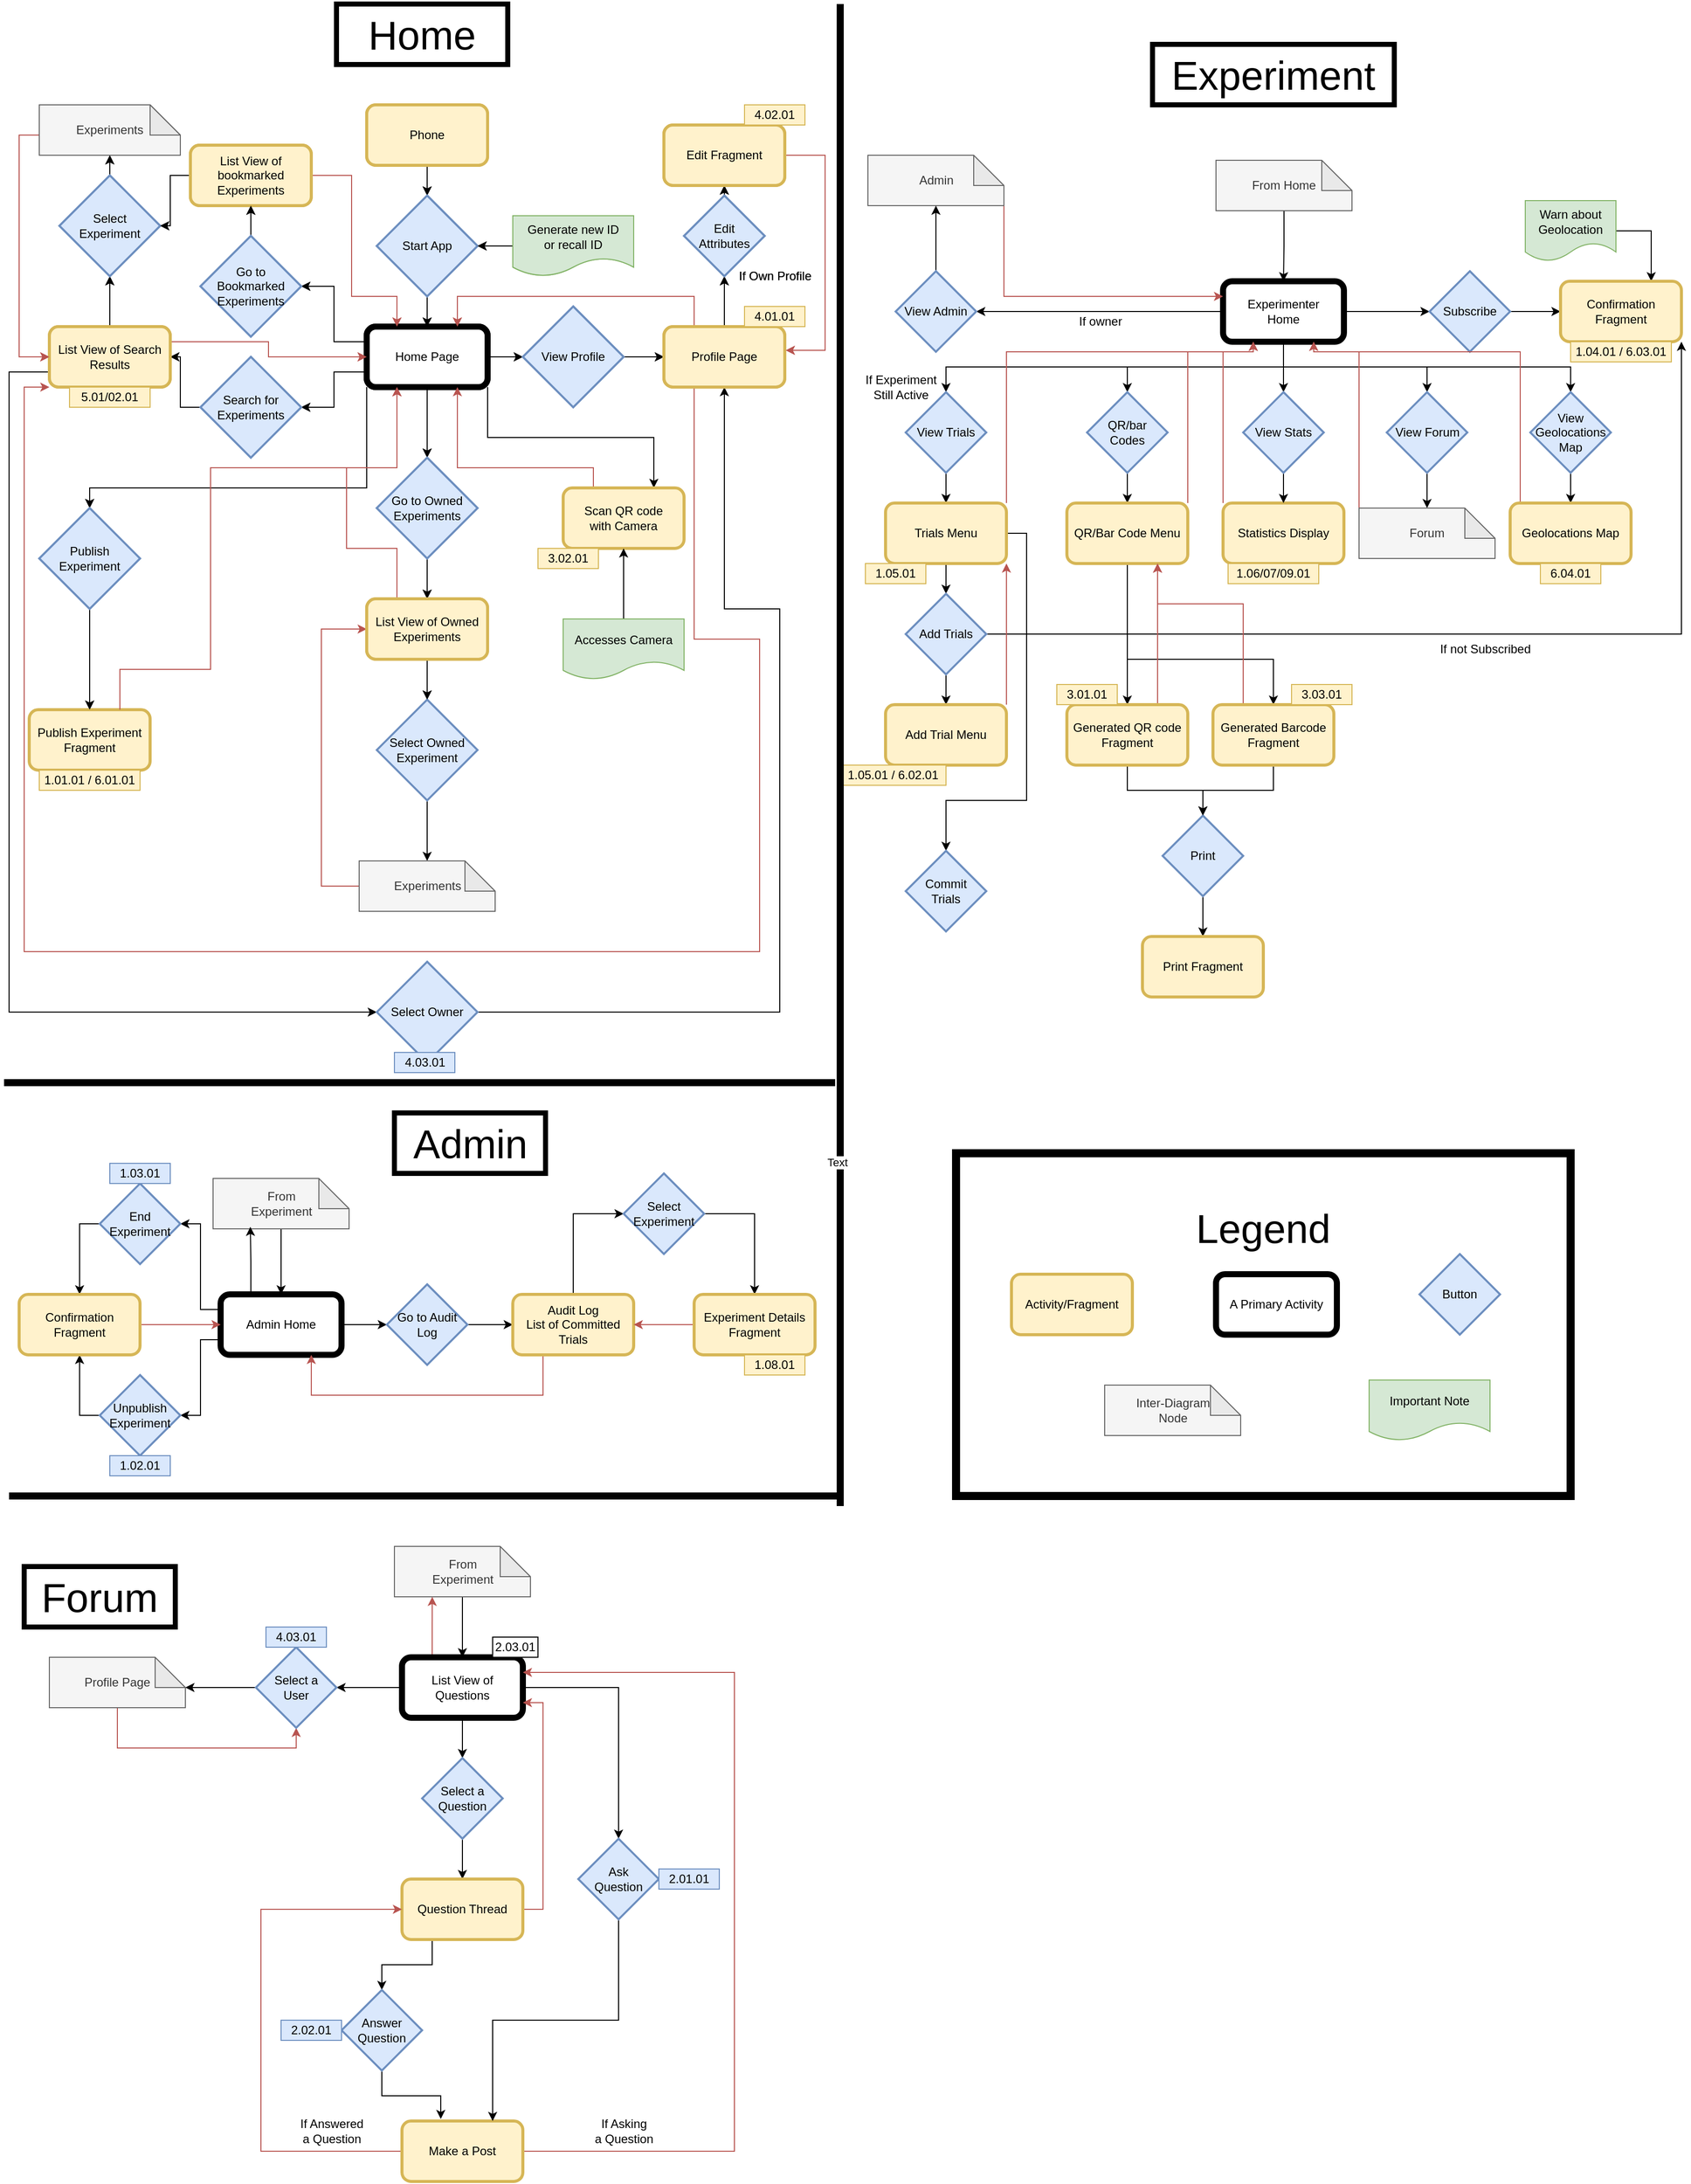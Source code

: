 <mxfile version="14.4.2" type="device"><diagram id="C5RBs43oDa-KdzZeNtuy" name="Page-1"><mxGraphModel dx="1431" dy="950" grid="1" gridSize="10" guides="1" tooltips="1" connect="1" arrows="1" fold="1" page="1" pageScale="1" pageWidth="850" pageHeight="1100" math="0" shadow="0"><root><mxCell id="WIyWlLk6GJQsqaUBKTNV-0"/><mxCell id="WIyWlLk6GJQsqaUBKTNV-1" parent="WIyWlLk6GJQsqaUBKTNV-0"/><mxCell id="4LRCsyfeEUZNZ6pgXrJq-1" value="&lt;font style=&quot;font-size: 40px&quot;&gt;Legend&lt;br&gt;&lt;br&gt;&lt;br&gt;&lt;br&gt;&lt;br&gt;&lt;/font&gt;" style="rounded=0;whiteSpace=wrap;html=1;fillColor=none;strokeWidth=8;" vertex="1" parent="WIyWlLk6GJQsqaUBKTNV-1"><mxGeometry x="955" y="1160" width="610" height="340" as="geometry"/></mxCell><mxCell id="-z3lzrIHC2033YPcWadM-107" style="edgeStyle=orthogonalEdgeStyle;rounded=0;orthogonalLoop=1;jettySize=auto;html=1;exitX=0.5;exitY=1;exitDx=0;exitDy=0;entryX=0.5;entryY=0;entryDx=0;entryDy=0;entryPerimeter=0;" parent="WIyWlLk6GJQsqaUBKTNV-1" source="-z3lzrIHC2033YPcWadM-101" target="-z3lzrIHC2033YPcWadM-104" edge="1"><mxGeometry relative="1" as="geometry"/></mxCell><mxCell id="-z3lzrIHC2033YPcWadM-101" value="Phone" style="rounded=1;whiteSpace=wrap;html=1;fillColor=#fff2cc;strokeColor=#d6b656;strokeWidth=3;" parent="WIyWlLk6GJQsqaUBKTNV-1" vertex="1"><mxGeometry x="370" y="120" width="120" height="60" as="geometry"/></mxCell><mxCell id="-z3lzrIHC2033YPcWadM-109" style="edgeStyle=orthogonalEdgeStyle;rounded=0;orthogonalLoop=1;jettySize=auto;html=1;exitX=1;exitY=0.5;exitDx=0;exitDy=0;entryX=0;entryY=0.5;entryDx=0;entryDy=0;entryPerimeter=0;" parent="WIyWlLk6GJQsqaUBKTNV-1" source="-z3lzrIHC2033YPcWadM-102" target="-z3lzrIHC2033YPcWadM-105" edge="1"><mxGeometry relative="1" as="geometry"/></mxCell><mxCell id="-z3lzrIHC2033YPcWadM-141" style="edgeStyle=orthogonalEdgeStyle;rounded=0;orthogonalLoop=1;jettySize=auto;html=1;exitX=0.5;exitY=1;exitDx=0;exitDy=0;entryX=0.5;entryY=0;entryDx=0;entryDy=0;entryPerimeter=0;" parent="WIyWlLk6GJQsqaUBKTNV-1" source="-z3lzrIHC2033YPcWadM-102" target="-z3lzrIHC2033YPcWadM-138" edge="1"><mxGeometry relative="1" as="geometry"/></mxCell><mxCell id="vRARlml-fJgHKt7KA1eR-4" style="edgeStyle=orthogonalEdgeStyle;rounded=0;orthogonalLoop=1;jettySize=auto;html=1;exitX=0;exitY=0.75;exitDx=0;exitDy=0;entryX=1;entryY=0.5;entryDx=0;entryDy=0;entryPerimeter=0;" parent="WIyWlLk6GJQsqaUBKTNV-1" source="-z3lzrIHC2033YPcWadM-102" target="-z3lzrIHC2033YPcWadM-126" edge="1"><mxGeometry relative="1" as="geometry"/></mxCell><mxCell id="vRARlml-fJgHKt7KA1eR-5" style="edgeStyle=orthogonalEdgeStyle;rounded=0;orthogonalLoop=1;jettySize=auto;html=1;exitX=0;exitY=0.25;exitDx=0;exitDy=0;entryX=1;entryY=0.5;entryDx=0;entryDy=0;entryPerimeter=0;" parent="WIyWlLk6GJQsqaUBKTNV-1" source="-z3lzrIHC2033YPcWadM-102" target="vRARlml-fJgHKt7KA1eR-3" edge="1"><mxGeometry relative="1" as="geometry"/></mxCell><mxCell id="vRARlml-fJgHKt7KA1eR-9" style="edgeStyle=orthogonalEdgeStyle;rounded=0;orthogonalLoop=1;jettySize=auto;html=1;exitX=0;exitY=1;exitDx=0;exitDy=0;entryX=0.5;entryY=0;entryDx=0;entryDy=0;entryPerimeter=0;" parent="WIyWlLk6GJQsqaUBKTNV-1" source="-z3lzrIHC2033YPcWadM-102" target="-z3lzrIHC2033YPcWadM-134" edge="1"><mxGeometry relative="1" as="geometry"><Array as="points"><mxPoint x="370" y="500"/><mxPoint x="95" y="500"/></Array></mxGeometry></mxCell><mxCell id="-z3lzrIHC2033YPcWadM-102" value="Home Page" style="rounded=1;whiteSpace=wrap;html=1;strokeWidth=6;" parent="WIyWlLk6GJQsqaUBKTNV-1" vertex="1"><mxGeometry x="370" y="340" width="120" height="60" as="geometry"/></mxCell><mxCell id="-z3lzrIHC2033YPcWadM-108" style="edgeStyle=orthogonalEdgeStyle;rounded=0;orthogonalLoop=1;jettySize=auto;html=1;exitX=0.5;exitY=1;exitDx=0;exitDy=0;exitPerimeter=0;entryX=0.5;entryY=0;entryDx=0;entryDy=0;" parent="WIyWlLk6GJQsqaUBKTNV-1" source="-z3lzrIHC2033YPcWadM-104" target="-z3lzrIHC2033YPcWadM-102" edge="1"><mxGeometry relative="1" as="geometry"/></mxCell><mxCell id="-z3lzrIHC2033YPcWadM-104" value="Start App" style="strokeWidth=2;html=1;shape=mxgraph.flowchart.decision;whiteSpace=wrap;fillColor=#dae8fc;strokeColor=#6c8ebf;" parent="WIyWlLk6GJQsqaUBKTNV-1" vertex="1"><mxGeometry x="380" y="210" width="100" height="100" as="geometry"/></mxCell><mxCell id="-z3lzrIHC2033YPcWadM-110" style="edgeStyle=orthogonalEdgeStyle;rounded=0;orthogonalLoop=1;jettySize=auto;html=1;exitX=1;exitY=0.5;exitDx=0;exitDy=0;exitPerimeter=0;entryX=0;entryY=0.5;entryDx=0;entryDy=0;" parent="WIyWlLk6GJQsqaUBKTNV-1" source="-z3lzrIHC2033YPcWadM-105" target="-z3lzrIHC2033YPcWadM-106" edge="1"><mxGeometry relative="1" as="geometry"/></mxCell><mxCell id="-z3lzrIHC2033YPcWadM-105" value="View Profile" style="strokeWidth=2;html=1;shape=mxgraph.flowchart.decision;whiteSpace=wrap;fillColor=#dae8fc;strokeColor=#6c8ebf;" parent="WIyWlLk6GJQsqaUBKTNV-1" vertex="1"><mxGeometry x="525" y="320" width="100" height="100" as="geometry"/></mxCell><mxCell id="-z3lzrIHC2033YPcWadM-113" style="edgeStyle=orthogonalEdgeStyle;rounded=0;orthogonalLoop=1;jettySize=auto;html=1;exitX=0.5;exitY=0;exitDx=0;exitDy=0;entryX=0.5;entryY=1;entryDx=0;entryDy=0;" parent="WIyWlLk6GJQsqaUBKTNV-1" source="-z3lzrIHC2033YPcWadM-106" target="-z3lzrIHC2033YPcWadM-111" edge="1"><mxGeometry relative="1" as="geometry"/></mxCell><mxCell id="-z3lzrIHC2033YPcWadM-153" style="edgeStyle=orthogonalEdgeStyle;rounded=0;orthogonalLoop=1;jettySize=auto;html=1;exitX=0.25;exitY=0;exitDx=0;exitDy=0;entryX=0.75;entryY=0;entryDx=0;entryDy=0;fillColor=#f8cecc;strokeColor=#b85450;" parent="WIyWlLk6GJQsqaUBKTNV-1" source="-z3lzrIHC2033YPcWadM-106" target="-z3lzrIHC2033YPcWadM-102" edge="1"><mxGeometry relative="1" as="geometry"><Array as="points"><mxPoint x="695" y="310"/><mxPoint x="460" y="310"/></Array></mxGeometry></mxCell><mxCell id="-z3lzrIHC2033YPcWadM-106" value="User's Profile Page" style="rounded=1;whiteSpace=wrap;html=1;fillColor=#fff2cc;strokeColor=#d6b656;strokeWidth=3;" parent="WIyWlLk6GJQsqaUBKTNV-1" vertex="1"><mxGeometry x="665" y="340" width="120" height="60" as="geometry"/></mxCell><mxCell id="-z3lzrIHC2033YPcWadM-114" style="edgeStyle=orthogonalEdgeStyle;rounded=0;orthogonalLoop=1;jettySize=auto;html=1;exitX=0.5;exitY=0;exitDx=0;exitDy=0;entryX=0.5;entryY=1;entryDx=0;entryDy=0;" parent="WIyWlLk6GJQsqaUBKTNV-1" source="-z3lzrIHC2033YPcWadM-111" target="-z3lzrIHC2033YPcWadM-112" edge="1"><mxGeometry relative="1" as="geometry"/></mxCell><mxCell id="-z3lzrIHC2033YPcWadM-111" value="Edit&lt;br&gt;Attributes" style="rhombus;whiteSpace=wrap;html=1;fillColor=#dae8fc;strokeColor=#6c8ebf;strokeWidth=2;" parent="WIyWlLk6GJQsqaUBKTNV-1" vertex="1"><mxGeometry x="685" y="210" width="80" height="80" as="geometry"/></mxCell><mxCell id="vRARlml-fJgHKt7KA1eR-13" style="edgeStyle=orthogonalEdgeStyle;rounded=0;orthogonalLoop=1;jettySize=auto;html=1;exitX=1;exitY=0.5;exitDx=0;exitDy=0;entryX=1.008;entryY=0.392;entryDx=0;entryDy=0;entryPerimeter=0;fillColor=#f8cecc;strokeColor=#b85450;" parent="WIyWlLk6GJQsqaUBKTNV-1" source="-z3lzrIHC2033YPcWadM-112" target="-z3lzrIHC2033YPcWadM-106" edge="1"><mxGeometry relative="1" as="geometry"><Array as="points"><mxPoint x="825" y="170"/><mxPoint x="825" y="364"/></Array></mxGeometry></mxCell><mxCell id="-z3lzrIHC2033YPcWadM-112" value="Edit Fragment" style="rounded=1;whiteSpace=wrap;html=1;fillColor=#fff2cc;strokeColor=#d6b656;strokeWidth=3;" parent="WIyWlLk6GJQsqaUBKTNV-1" vertex="1"><mxGeometry x="665" y="140" width="120" height="60" as="geometry"/></mxCell><mxCell id="vRARlml-fJgHKt7KA1eR-0" style="edgeStyle=orthogonalEdgeStyle;rounded=0;orthogonalLoop=1;jettySize=auto;html=1;exitX=0;exitY=0.5;exitDx=0;exitDy=0;entryX=1;entryY=0.5;entryDx=0;entryDy=0;entryPerimeter=0;" parent="WIyWlLk6GJQsqaUBKTNV-1" source="-z3lzrIHC2033YPcWadM-115" target="-z3lzrIHC2033YPcWadM-104" edge="1"><mxGeometry relative="1" as="geometry"/></mxCell><mxCell id="-z3lzrIHC2033YPcWadM-115" value="Generate new ID&lt;br&gt;or recall ID" style="shape=document;whiteSpace=wrap;html=1;boundedLbl=1;fillColor=#d5e8d4;strokeColor=#82b366;" parent="WIyWlLk6GJQsqaUBKTNV-1" vertex="1"><mxGeometry x="515" y="230" width="120" height="60" as="geometry"/></mxCell><mxCell id="-z3lzrIHC2033YPcWadM-130" style="edgeStyle=orthogonalEdgeStyle;rounded=0;orthogonalLoop=1;jettySize=auto;html=1;exitX=0;exitY=0.5;exitDx=0;exitDy=0;exitPerimeter=0;entryX=1;entryY=0.5;entryDx=0;entryDy=0;" parent="WIyWlLk6GJQsqaUBKTNV-1" source="-z3lzrIHC2033YPcWadM-126" target="-z3lzrIHC2033YPcWadM-128" edge="1"><mxGeometry relative="1" as="geometry"/></mxCell><mxCell id="-z3lzrIHC2033YPcWadM-126" value="Search for&lt;br&gt;Experiments" style="strokeWidth=2;html=1;shape=mxgraph.flowchart.decision;whiteSpace=wrap;fillColor=#dae8fc;strokeColor=#6c8ebf;" parent="WIyWlLk6GJQsqaUBKTNV-1" vertex="1"><mxGeometry x="205" y="370" width="100" height="100" as="geometry"/></mxCell><mxCell id="-z3lzrIHC2033YPcWadM-133" style="edgeStyle=orthogonalEdgeStyle;rounded=0;orthogonalLoop=1;jettySize=auto;html=1;exitX=0.5;exitY=0;exitDx=0;exitDy=0;entryX=0.5;entryY=1;entryDx=0;entryDy=0;entryPerimeter=0;" parent="WIyWlLk6GJQsqaUBKTNV-1" source="-z3lzrIHC2033YPcWadM-128" target="-z3lzrIHC2033YPcWadM-129" edge="1"><mxGeometry relative="1" as="geometry"/></mxCell><mxCell id="vRARlml-fJgHKt7KA1eR-7" style="edgeStyle=orthogonalEdgeStyle;rounded=0;orthogonalLoop=1;jettySize=auto;html=1;exitX=1;exitY=0.25;exitDx=0;exitDy=0;entryX=0;entryY=0.5;entryDx=0;entryDy=0;fillColor=#f8cecc;strokeColor=#b85450;" parent="WIyWlLk6GJQsqaUBKTNV-1" source="-z3lzrIHC2033YPcWadM-128" target="-z3lzrIHC2033YPcWadM-102" edge="1"><mxGeometry relative="1" as="geometry"/></mxCell><mxCell id="vRARlml-fJgHKt7KA1eR-155" style="edgeStyle=orthogonalEdgeStyle;rounded=0;orthogonalLoop=1;jettySize=auto;html=1;exitX=0;exitY=0.75;exitDx=0;exitDy=0;entryX=0;entryY=0.5;entryDx=0;entryDy=0;entryPerimeter=0;strokeWidth=1;" parent="WIyWlLk6GJQsqaUBKTNV-1" source="-z3lzrIHC2033YPcWadM-128" target="vRARlml-fJgHKt7KA1eR-154" edge="1"><mxGeometry relative="1" as="geometry"><Array as="points"><mxPoint x="15" y="385"/><mxPoint x="15" y="1020"/></Array></mxGeometry></mxCell><mxCell id="-z3lzrIHC2033YPcWadM-128" value="List View of Search Results" style="rounded=1;whiteSpace=wrap;html=1;fillColor=#fff2cc;strokeColor=#d6b656;strokeWidth=3;" parent="WIyWlLk6GJQsqaUBKTNV-1" vertex="1"><mxGeometry x="55" y="340" width="120" height="60" as="geometry"/></mxCell><mxCell id="-z3lzrIHC2033YPcWadM-158" style="edgeStyle=orthogonalEdgeStyle;rounded=0;orthogonalLoop=1;jettySize=auto;html=1;exitX=0.5;exitY=0;exitDx=0;exitDy=0;exitPerimeter=0;entryX=0.5;entryY=1;entryDx=0;entryDy=0;entryPerimeter=0;" parent="WIyWlLk6GJQsqaUBKTNV-1" source="-z3lzrIHC2033YPcWadM-129" target="-z3lzrIHC2033YPcWadM-157" edge="1"><mxGeometry relative="1" as="geometry"/></mxCell><mxCell id="-z3lzrIHC2033YPcWadM-129" value="Select&lt;br&gt;Experiment" style="strokeWidth=2;html=1;shape=mxgraph.flowchart.decision;whiteSpace=wrap;fillColor=#dae8fc;strokeColor=#6c8ebf;" parent="WIyWlLk6GJQsqaUBKTNV-1" vertex="1"><mxGeometry x="65" y="190" width="100" height="100" as="geometry"/></mxCell><mxCell id="-z3lzrIHC2033YPcWadM-137" style="edgeStyle=orthogonalEdgeStyle;rounded=0;orthogonalLoop=1;jettySize=auto;html=1;exitX=0.5;exitY=1;exitDx=0;exitDy=0;exitPerimeter=0;entryX=0.5;entryY=0;entryDx=0;entryDy=0;" parent="WIyWlLk6GJQsqaUBKTNV-1" source="-z3lzrIHC2033YPcWadM-134" target="-z3lzrIHC2033YPcWadM-136" edge="1"><mxGeometry relative="1" as="geometry"/></mxCell><mxCell id="-z3lzrIHC2033YPcWadM-134" value="Publish Experiment" style="strokeWidth=2;html=1;shape=mxgraph.flowchart.decision;whiteSpace=wrap;fillColor=#dae8fc;strokeColor=#6c8ebf;" parent="WIyWlLk6GJQsqaUBKTNV-1" vertex="1"><mxGeometry x="45" y="520" width="100" height="100" as="geometry"/></mxCell><mxCell id="-z3lzrIHC2033YPcWadM-144" style="edgeStyle=orthogonalEdgeStyle;rounded=0;orthogonalLoop=1;jettySize=auto;html=1;exitX=0.75;exitY=0;exitDx=0;exitDy=0;entryX=0.25;entryY=1;entryDx=0;entryDy=0;fillColor=#f8cecc;strokeColor=#b85450;" parent="WIyWlLk6GJQsqaUBKTNV-1" source="-z3lzrIHC2033YPcWadM-136" target="-z3lzrIHC2033YPcWadM-102" edge="1"><mxGeometry relative="1" as="geometry"><Array as="points"><mxPoint x="125" y="680"/><mxPoint x="215" y="680"/><mxPoint x="215" y="480"/><mxPoint x="400" y="480"/></Array></mxGeometry></mxCell><mxCell id="-z3lzrIHC2033YPcWadM-136" value="Publish Experiment Fragment" style="rounded=1;whiteSpace=wrap;html=1;fillColor=#fff2cc;strokeColor=#d6b656;strokeWidth=3;" parent="WIyWlLk6GJQsqaUBKTNV-1" vertex="1"><mxGeometry x="35" y="720" width="120" height="60" as="geometry"/></mxCell><mxCell id="-z3lzrIHC2033YPcWadM-140" style="edgeStyle=orthogonalEdgeStyle;rounded=0;orthogonalLoop=1;jettySize=auto;html=1;exitX=0.5;exitY=1;exitDx=0;exitDy=0;exitPerimeter=0;entryX=0.5;entryY=0;entryDx=0;entryDy=0;" parent="WIyWlLk6GJQsqaUBKTNV-1" source="-z3lzrIHC2033YPcWadM-138" target="-z3lzrIHC2033YPcWadM-139" edge="1"><mxGeometry relative="1" as="geometry"/></mxCell><mxCell id="-z3lzrIHC2033YPcWadM-138" value="Go to Owned Experiments" style="strokeWidth=2;html=1;shape=mxgraph.flowchart.decision;whiteSpace=wrap;fillColor=#dae8fc;strokeColor=#6c8ebf;" parent="WIyWlLk6GJQsqaUBKTNV-1" vertex="1"><mxGeometry x="380" y="470" width="100" height="100" as="geometry"/></mxCell><mxCell id="-z3lzrIHC2033YPcWadM-143" style="edgeStyle=orthogonalEdgeStyle;rounded=0;orthogonalLoop=1;jettySize=auto;html=1;exitX=0.5;exitY=1;exitDx=0;exitDy=0;entryX=0.5;entryY=0;entryDx=0;entryDy=0;entryPerimeter=0;" parent="WIyWlLk6GJQsqaUBKTNV-1" source="-z3lzrIHC2033YPcWadM-139" target="-z3lzrIHC2033YPcWadM-142" edge="1"><mxGeometry relative="1" as="geometry"/></mxCell><mxCell id="-z3lzrIHC2033YPcWadM-139" value="List View of Owned Experiments" style="rounded=1;whiteSpace=wrap;html=1;fillColor=#fff2cc;strokeColor=#d6b656;strokeWidth=3;" parent="WIyWlLk6GJQsqaUBKTNV-1" vertex="1"><mxGeometry x="370" y="610" width="120" height="60" as="geometry"/></mxCell><mxCell id="-z3lzrIHC2033YPcWadM-162" style="edgeStyle=orthogonalEdgeStyle;rounded=0;orthogonalLoop=1;jettySize=auto;html=1;exitX=0.5;exitY=1;exitDx=0;exitDy=0;exitPerimeter=0;entryX=0.5;entryY=0;entryDx=0;entryDy=0;entryPerimeter=0;" parent="WIyWlLk6GJQsqaUBKTNV-1" source="-z3lzrIHC2033YPcWadM-142" target="-z3lzrIHC2033YPcWadM-161" edge="1"><mxGeometry relative="1" as="geometry"/></mxCell><mxCell id="-z3lzrIHC2033YPcWadM-142" value="Select Owned Experiment" style="strokeWidth=2;html=1;shape=mxgraph.flowchart.decision;whiteSpace=wrap;fillColor=#dae8fc;strokeColor=#6c8ebf;" parent="WIyWlLk6GJQsqaUBKTNV-1" vertex="1"><mxGeometry x="380" y="710" width="100" height="100" as="geometry"/></mxCell><mxCell id="-z3lzrIHC2033YPcWadM-159" style="edgeStyle=orthogonalEdgeStyle;rounded=0;orthogonalLoop=1;jettySize=auto;html=1;exitX=0;exitY=0.5;exitDx=0;exitDy=0;exitPerimeter=0;entryX=0;entryY=0.5;entryDx=0;entryDy=0;fillColor=#f8cecc;strokeColor=#b85450;" parent="WIyWlLk6GJQsqaUBKTNV-1" source="-z3lzrIHC2033YPcWadM-157" target="-z3lzrIHC2033YPcWadM-128" edge="1"><mxGeometry relative="1" as="geometry"><Array as="points"><mxPoint x="45" y="150"/><mxPoint x="25" y="150"/><mxPoint x="25" y="370"/></Array></mxGeometry></mxCell><mxCell id="-z3lzrIHC2033YPcWadM-157" value="Experiments" style="shape=note;whiteSpace=wrap;html=1;backgroundOutline=1;darkOpacity=0.05;fillColor=#f5f5f5;strokeColor=#666666;fontColor=#333333;" parent="WIyWlLk6GJQsqaUBKTNV-1" vertex="1"><mxGeometry x="45" y="120" width="140" height="50" as="geometry"/></mxCell><mxCell id="-z3lzrIHC2033YPcWadM-163" style="edgeStyle=orthogonalEdgeStyle;rounded=0;orthogonalLoop=1;jettySize=auto;html=1;exitX=0;exitY=0.5;exitDx=0;exitDy=0;exitPerimeter=0;entryX=0;entryY=0.5;entryDx=0;entryDy=0;fillColor=#f8cecc;strokeColor=#b85450;" parent="WIyWlLk6GJQsqaUBKTNV-1" source="-z3lzrIHC2033YPcWadM-161" target="-z3lzrIHC2033YPcWadM-139" edge="1"><mxGeometry relative="1" as="geometry"><Array as="points"><mxPoint x="325" y="895"/><mxPoint x="325" y="640"/></Array></mxGeometry></mxCell><mxCell id="-z3lzrIHC2033YPcWadM-161" value="Experiments" style="shape=note;whiteSpace=wrap;html=1;backgroundOutline=1;darkOpacity=0.05;fillColor=#f5f5f5;strokeColor=#666666;fontColor=#333333;" parent="WIyWlLk6GJQsqaUBKTNV-1" vertex="1"><mxGeometry x="362.5" y="870" width="135" height="50" as="geometry"/></mxCell><mxCell id="vRARlml-fJgHKt7KA1eR-75" style="edgeStyle=orthogonalEdgeStyle;rounded=0;orthogonalLoop=1;jettySize=auto;html=1;exitX=0.5;exitY=1;exitDx=0;exitDy=0;exitPerimeter=0;entryX=0.5;entryY=0;entryDx=0;entryDy=0;" parent="WIyWlLk6GJQsqaUBKTNV-1" source="Vh2-h702PXmwh8H53wxx-0" target="Vh2-h702PXmwh8H53wxx-3" edge="1"><mxGeometry relative="1" as="geometry"/></mxCell><mxCell id="Vh2-h702PXmwh8H53wxx-0" value="From Home" style="shape=note;whiteSpace=wrap;html=1;backgroundOutline=1;darkOpacity=0.05;fillColor=#f5f5f5;strokeColor=#666666;fontColor=#333333;" parent="WIyWlLk6GJQsqaUBKTNV-1" vertex="1"><mxGeometry x="1213" y="175" width="135" height="50" as="geometry"/></mxCell><mxCell id="vRARlml-fJgHKt7KA1eR-76" style="edgeStyle=orthogonalEdgeStyle;rounded=0;orthogonalLoop=1;jettySize=auto;html=1;exitX=1;exitY=0.5;exitDx=0;exitDy=0;entryX=0;entryY=0.5;entryDx=0;entryDy=0;" parent="WIyWlLk6GJQsqaUBKTNV-1" source="Vh2-h702PXmwh8H53wxx-3" target="Vh2-h702PXmwh8H53wxx-4" edge="1"><mxGeometry relative="1" as="geometry"/></mxCell><mxCell id="vRARlml-fJgHKt7KA1eR-77" style="edgeStyle=orthogonalEdgeStyle;rounded=0;orthogonalLoop=1;jettySize=auto;html=1;exitX=0;exitY=0.5;exitDx=0;exitDy=0;entryX=1;entryY=0.5;entryDx=0;entryDy=0;" parent="WIyWlLk6GJQsqaUBKTNV-1" source="Vh2-h702PXmwh8H53wxx-3" target="vRARlml-fJgHKt7KA1eR-49" edge="1"><mxGeometry relative="1" as="geometry"/></mxCell><mxCell id="vRARlml-fJgHKt7KA1eR-81" style="edgeStyle=orthogonalEdgeStyle;rounded=0;orthogonalLoop=1;jettySize=auto;html=1;exitX=0.5;exitY=1;exitDx=0;exitDy=0;entryX=0.5;entryY=0;entryDx=0;entryDy=0;" parent="WIyWlLk6GJQsqaUBKTNV-1" source="Vh2-h702PXmwh8H53wxx-3" target="Vh2-h702PXmwh8H53wxx-15" edge="1"><mxGeometry relative="1" as="geometry"/></mxCell><mxCell id="vRARlml-fJgHKt7KA1eR-85" style="edgeStyle=orthogonalEdgeStyle;rounded=0;orthogonalLoop=1;jettySize=auto;html=1;exitX=0.5;exitY=1;exitDx=0;exitDy=0;entryX=0.5;entryY=0;entryDx=0;entryDy=0;" parent="WIyWlLk6GJQsqaUBKTNV-1" source="Vh2-h702PXmwh8H53wxx-3" target="Vh2-h702PXmwh8H53wxx-43" edge="1"><mxGeometry relative="1" as="geometry"/></mxCell><mxCell id="vRARlml-fJgHKt7KA1eR-86" style="edgeStyle=orthogonalEdgeStyle;rounded=0;orthogonalLoop=1;jettySize=auto;html=1;exitX=0.5;exitY=1;exitDx=0;exitDy=0;entryX=0.5;entryY=0;entryDx=0;entryDy=0;" parent="WIyWlLk6GJQsqaUBKTNV-1" source="Vh2-h702PXmwh8H53wxx-3" target="Vh2-h702PXmwh8H53wxx-33" edge="1"><mxGeometry relative="1" as="geometry"/></mxCell><mxCell id="vRARlml-fJgHKt7KA1eR-87" style="edgeStyle=orthogonalEdgeStyle;rounded=0;orthogonalLoop=1;jettySize=auto;html=1;exitX=0.5;exitY=1;exitDx=0;exitDy=0;entryX=0.5;entryY=0;entryDx=0;entryDy=0;" parent="WIyWlLk6GJQsqaUBKTNV-1" source="Vh2-h702PXmwh8H53wxx-3" target="Vh2-h702PXmwh8H53wxx-20" edge="1"><mxGeometry relative="1" as="geometry"/></mxCell><mxCell id="vRARlml-fJgHKt7KA1eR-89" style="edgeStyle=orthogonalEdgeStyle;rounded=0;orthogonalLoop=1;jettySize=auto;html=1;exitX=0.5;exitY=1;exitDx=0;exitDy=0;entryX=0.5;entryY=0;entryDx=0;entryDy=0;" parent="WIyWlLk6GJQsqaUBKTNV-1" source="Vh2-h702PXmwh8H53wxx-3" target="Vh2-h702PXmwh8H53wxx-29" edge="1"><mxGeometry relative="1" as="geometry"/></mxCell><mxCell id="Vh2-h702PXmwh8H53wxx-3" value="Experimenter&lt;br&gt;Home" style="rounded=1;whiteSpace=wrap;html=1;strokeWidth=6;" parent="WIyWlLk6GJQsqaUBKTNV-1" vertex="1"><mxGeometry x="1220" y="295" width="120" height="60" as="geometry"/></mxCell><mxCell id="vRARlml-fJgHKt7KA1eR-137" style="edgeStyle=orthogonalEdgeStyle;rounded=0;orthogonalLoop=1;jettySize=auto;html=1;exitX=1;exitY=0.5;exitDx=0;exitDy=0;entryX=0;entryY=0.5;entryDx=0;entryDy=0;strokeWidth=1;" parent="WIyWlLk6GJQsqaUBKTNV-1" source="Vh2-h702PXmwh8H53wxx-4" target="vRARlml-fJgHKt7KA1eR-136" edge="1"><mxGeometry relative="1" as="geometry"/></mxCell><mxCell id="Vh2-h702PXmwh8H53wxx-4" value="Subscribe" style="rhombus;whiteSpace=wrap;html=1;strokeWidth=2;fillColor=#dae8fc;strokeColor=#6c8ebf;" parent="WIyWlLk6GJQsqaUBKTNV-1" vertex="1"><mxGeometry x="1425" y="285" width="80" height="80" as="geometry"/></mxCell><mxCell id="Vh2-h702PXmwh8H53wxx-11" value="If owner" style="text;html=1;align=center;verticalAlign=middle;resizable=0;points=[];autosize=1;" parent="WIyWlLk6GJQsqaUBKTNV-1" vertex="1"><mxGeometry x="1067.5" y="325" width="60" height="20" as="geometry"/></mxCell><mxCell id="vRARlml-fJgHKt7KA1eR-92" style="edgeStyle=orthogonalEdgeStyle;rounded=0;orthogonalLoop=1;jettySize=auto;html=1;exitX=0;exitY=0;exitDx=0;exitDy=0;entryX=0.25;entryY=1;entryDx=0;entryDy=0;fillColor=#f8cecc;strokeColor=#b85450;" parent="WIyWlLk6GJQsqaUBKTNV-1" source="Vh2-h702PXmwh8H53wxx-14" target="Vh2-h702PXmwh8H53wxx-3" edge="1"><mxGeometry relative="1" as="geometry"><Array as="points"><mxPoint x="1220" y="365"/><mxPoint x="1250" y="365"/></Array></mxGeometry></mxCell><mxCell id="Vh2-h702PXmwh8H53wxx-14" value="Statistics Display" style="rounded=1;whiteSpace=wrap;html=1;fillColor=#fff2cc;strokeColor=#d6b656;strokeWidth=3;" parent="WIyWlLk6GJQsqaUBKTNV-1" vertex="1"><mxGeometry x="1220" y="515" width="120" height="60" as="geometry"/></mxCell><mxCell id="Vh2-h702PXmwh8H53wxx-19" style="edgeStyle=orthogonalEdgeStyle;rounded=0;orthogonalLoop=1;jettySize=auto;html=1;exitX=0.5;exitY=1;exitDx=0;exitDy=0;entryX=0.5;entryY=0;entryDx=0;entryDy=0;" parent="WIyWlLk6GJQsqaUBKTNV-1" source="Vh2-h702PXmwh8H53wxx-15" target="Vh2-h702PXmwh8H53wxx-14" edge="1"><mxGeometry relative="1" as="geometry"/></mxCell><mxCell id="Vh2-h702PXmwh8H53wxx-15" value="View Stats" style="rhombus;whiteSpace=wrap;html=1;strokeWidth=2;fillColor=#dae8fc;strokeColor=#6c8ebf;" parent="WIyWlLk6GJQsqaUBKTNV-1" vertex="1"><mxGeometry x="1240" y="405" width="80" height="80" as="geometry"/></mxCell><mxCell id="Vh2-h702PXmwh8H53wxx-23" style="edgeStyle=orthogonalEdgeStyle;rounded=0;orthogonalLoop=1;jettySize=auto;html=1;exitX=0.5;exitY=1;exitDx=0;exitDy=0;entryX=0.5;entryY=0;entryDx=0;entryDy=0;entryPerimeter=0;" parent="WIyWlLk6GJQsqaUBKTNV-1" source="Vh2-h702PXmwh8H53wxx-20" target="Vh2-h702PXmwh8H53wxx-22" edge="1"><mxGeometry relative="1" as="geometry"/></mxCell><mxCell id="Vh2-h702PXmwh8H53wxx-20" value="View Forum" style="rhombus;whiteSpace=wrap;html=1;strokeWidth=2;fillColor=#dae8fc;strokeColor=#6c8ebf;" parent="WIyWlLk6GJQsqaUBKTNV-1" vertex="1"><mxGeometry x="1382.5" y="405" width="80" height="80" as="geometry"/></mxCell><mxCell id="vRARlml-fJgHKt7KA1eR-93" style="edgeStyle=orthogonalEdgeStyle;rounded=0;orthogonalLoop=1;jettySize=auto;html=1;exitX=0;exitY=0;exitDx=0;exitDy=0;exitPerimeter=0;entryX=0.75;entryY=1;entryDx=0;entryDy=0;fillColor=#f8cecc;strokeColor=#b85450;" parent="WIyWlLk6GJQsqaUBKTNV-1" source="Vh2-h702PXmwh8H53wxx-22" target="Vh2-h702PXmwh8H53wxx-3" edge="1"><mxGeometry relative="1" as="geometry"><Array as="points"><mxPoint x="1355" y="365"/><mxPoint x="1310" y="365"/></Array></mxGeometry></mxCell><mxCell id="Vh2-h702PXmwh8H53wxx-22" value="Forum" style="shape=note;whiteSpace=wrap;html=1;backgroundOutline=1;darkOpacity=0.05;fillColor=#f5f5f5;strokeColor=#666666;fontColor=#333333;" parent="WIyWlLk6GJQsqaUBKTNV-1" vertex="1"><mxGeometry x="1355" y="520" width="135" height="50" as="geometry"/></mxCell><mxCell id="vRARlml-fJgHKt7KA1eR-139" style="edgeStyle=orthogonalEdgeStyle;rounded=0;orthogonalLoop=1;jettySize=auto;html=1;exitX=1;exitY=0.5;exitDx=0;exitDy=0;entryX=0.75;entryY=0;entryDx=0;entryDy=0;strokeWidth=1;" parent="WIyWlLk6GJQsqaUBKTNV-1" source="Vh2-h702PXmwh8H53wxx-27" target="vRARlml-fJgHKt7KA1eR-136" edge="1"><mxGeometry relative="1" as="geometry"/></mxCell><mxCell id="Vh2-h702PXmwh8H53wxx-27" value="Warn about Geolocation" style="shape=document;whiteSpace=wrap;html=1;boundedLbl=1;fillColor=#d5e8d4;strokeColor=#82b366;" parent="WIyWlLk6GJQsqaUBKTNV-1" vertex="1"><mxGeometry x="1520" y="215" width="90" height="60" as="geometry"/></mxCell><mxCell id="Vh2-h702PXmwh8H53wxx-32" style="edgeStyle=orthogonalEdgeStyle;rounded=0;orthogonalLoop=1;jettySize=auto;html=1;exitX=0.5;exitY=1;exitDx=0;exitDy=0;entryX=0.5;entryY=0;entryDx=0;entryDy=0;" parent="WIyWlLk6GJQsqaUBKTNV-1" source="Vh2-h702PXmwh8H53wxx-29" target="Vh2-h702PXmwh8H53wxx-30" edge="1"><mxGeometry relative="1" as="geometry"/></mxCell><mxCell id="Vh2-h702PXmwh8H53wxx-29" value="View Geolocations Map" style="rhombus;whiteSpace=wrap;html=1;strokeWidth=2;fillColor=#dae8fc;strokeColor=#6c8ebf;" parent="WIyWlLk6GJQsqaUBKTNV-1" vertex="1"><mxGeometry x="1525" y="405" width="80" height="80" as="geometry"/></mxCell><mxCell id="vRARlml-fJgHKt7KA1eR-94" style="edgeStyle=orthogonalEdgeStyle;rounded=0;orthogonalLoop=1;jettySize=auto;html=1;exitX=0.25;exitY=0;exitDx=0;exitDy=0;entryX=0.75;entryY=1;entryDx=0;entryDy=0;fillColor=#f8cecc;strokeColor=#b85450;" parent="WIyWlLk6GJQsqaUBKTNV-1" source="Vh2-h702PXmwh8H53wxx-30" target="Vh2-h702PXmwh8H53wxx-3" edge="1"><mxGeometry relative="1" as="geometry"><Array as="points"><mxPoint x="1515" y="515"/><mxPoint x="1515" y="365"/><mxPoint x="1310" y="365"/></Array></mxGeometry></mxCell><mxCell id="Vh2-h702PXmwh8H53wxx-30" value="Geolocations Map" style="rounded=1;whiteSpace=wrap;html=1;fillColor=#fff2cc;strokeColor=#d6b656;strokeWidth=3;" parent="WIyWlLk6GJQsqaUBKTNV-1" vertex="1"><mxGeometry x="1505" y="515" width="120" height="60" as="geometry"/></mxCell><mxCell id="Vh2-h702PXmwh8H53wxx-35" style="edgeStyle=orthogonalEdgeStyle;rounded=0;orthogonalLoop=1;jettySize=auto;html=1;exitX=0.5;exitY=1;exitDx=0;exitDy=0;entryX=0.5;entryY=0;entryDx=0;entryDy=0;" parent="WIyWlLk6GJQsqaUBKTNV-1" source="Vh2-h702PXmwh8H53wxx-33" target="Vh2-h702PXmwh8H53wxx-34" edge="1"><mxGeometry relative="1" as="geometry"/></mxCell><mxCell id="Vh2-h702PXmwh8H53wxx-33" value="View Trials" style="rhombus;whiteSpace=wrap;html=1;strokeWidth=2;fillColor=#dae8fc;strokeColor=#6c8ebf;" parent="WIyWlLk6GJQsqaUBKTNV-1" vertex="1"><mxGeometry x="905" y="405" width="80" height="80" as="geometry"/></mxCell><mxCell id="Vh2-h702PXmwh8H53wxx-37" style="edgeStyle=orthogonalEdgeStyle;rounded=0;orthogonalLoop=1;jettySize=auto;html=1;exitX=0.5;exitY=1;exitDx=0;exitDy=0;entryX=0.5;entryY=0;entryDx=0;entryDy=0;" parent="WIyWlLk6GJQsqaUBKTNV-1" source="Vh2-h702PXmwh8H53wxx-34" target="Vh2-h702PXmwh8H53wxx-36" edge="1"><mxGeometry relative="1" as="geometry"/></mxCell><mxCell id="Vh2-h702PXmwh8H53wxx-42" style="edgeStyle=orthogonalEdgeStyle;rounded=0;orthogonalLoop=1;jettySize=auto;html=1;exitX=1;exitY=0.5;exitDx=0;exitDy=0;entryX=0.5;entryY=0;entryDx=0;entryDy=0;" parent="WIyWlLk6GJQsqaUBKTNV-1" source="vRARlml-fJgHKt7KA1eR-161" target="Vh2-h702PXmwh8H53wxx-40" edge="1"><mxGeometry relative="1" as="geometry"><Array as="points"><mxPoint x="945" y="545"/><mxPoint x="1025" y="545"/><mxPoint x="1025" y="810"/><mxPoint x="945" y="810"/></Array></mxGeometry></mxCell><mxCell id="vRARlml-fJgHKt7KA1eR-90" style="edgeStyle=orthogonalEdgeStyle;rounded=0;orthogonalLoop=1;jettySize=auto;html=1;exitX=1;exitY=0;exitDx=0;exitDy=0;entryX=0.25;entryY=1;entryDx=0;entryDy=0;fillColor=#f8cecc;strokeColor=#b85450;" parent="WIyWlLk6GJQsqaUBKTNV-1" source="Vh2-h702PXmwh8H53wxx-34" target="Vh2-h702PXmwh8H53wxx-3" edge="1"><mxGeometry relative="1" as="geometry"><Array as="points"><mxPoint x="1005" y="365"/><mxPoint x="1250" y="365"/></Array></mxGeometry></mxCell><mxCell id="Vh2-h702PXmwh8H53wxx-34" value="Trials Menu" style="rounded=1;whiteSpace=wrap;html=1;fillColor=#fff2cc;strokeColor=#d6b656;strokeWidth=3;" parent="WIyWlLk6GJQsqaUBKTNV-1" vertex="1"><mxGeometry x="885" y="515" width="120" height="60" as="geometry"/></mxCell><mxCell id="Vh2-h702PXmwh8H53wxx-39" style="edgeStyle=orthogonalEdgeStyle;rounded=0;orthogonalLoop=1;jettySize=auto;html=1;exitX=0.5;exitY=1;exitDx=0;exitDy=0;entryX=0.5;entryY=0;entryDx=0;entryDy=0;" parent="WIyWlLk6GJQsqaUBKTNV-1" source="Vh2-h702PXmwh8H53wxx-36" target="Vh2-h702PXmwh8H53wxx-38" edge="1"><mxGeometry relative="1" as="geometry"/></mxCell><mxCell id="vRARlml-fJgHKt7KA1eR-210" style="edgeStyle=orthogonalEdgeStyle;rounded=0;orthogonalLoop=1;jettySize=auto;html=1;exitX=1;exitY=0.5;exitDx=0;exitDy=0;entryX=1;entryY=1;entryDx=0;entryDy=0;strokeWidth=1;" parent="WIyWlLk6GJQsqaUBKTNV-1" source="Vh2-h702PXmwh8H53wxx-36" target="vRARlml-fJgHKt7KA1eR-136" edge="1"><mxGeometry relative="1" as="geometry"/></mxCell><mxCell id="Vh2-h702PXmwh8H53wxx-36" value="Add Trials" style="rhombus;whiteSpace=wrap;html=1;strokeWidth=2;fillColor=#dae8fc;strokeColor=#6c8ebf;" parent="WIyWlLk6GJQsqaUBKTNV-1" vertex="1"><mxGeometry x="905" y="605" width="80" height="80" as="geometry"/></mxCell><mxCell id="vRARlml-fJgHKt7KA1eR-95" style="edgeStyle=orthogonalEdgeStyle;rounded=0;orthogonalLoop=1;jettySize=auto;html=1;exitX=1;exitY=0;exitDx=0;exitDy=0;entryX=1;entryY=1;entryDx=0;entryDy=0;fillColor=#f8cecc;strokeColor=#b85450;" parent="WIyWlLk6GJQsqaUBKTNV-1" source="Vh2-h702PXmwh8H53wxx-38" target="Vh2-h702PXmwh8H53wxx-34" edge="1"><mxGeometry relative="1" as="geometry"/></mxCell><mxCell id="Vh2-h702PXmwh8H53wxx-38" value="Add Trial Menu" style="rounded=1;whiteSpace=wrap;html=1;fillColor=#fff2cc;strokeColor=#d6b656;strokeWidth=3;" parent="WIyWlLk6GJQsqaUBKTNV-1" vertex="1"><mxGeometry x="885" y="715" width="120" height="60" as="geometry"/></mxCell><mxCell id="Vh2-h702PXmwh8H53wxx-40" value="Commit&lt;br&gt;Trials" style="rhombus;whiteSpace=wrap;html=1;strokeWidth=2;fillColor=#dae8fc;strokeColor=#6c8ebf;" parent="WIyWlLk6GJQsqaUBKTNV-1" vertex="1"><mxGeometry x="905" y="860" width="80" height="80" as="geometry"/></mxCell><mxCell id="Vh2-h702PXmwh8H53wxx-45" style="edgeStyle=orthogonalEdgeStyle;rounded=0;orthogonalLoop=1;jettySize=auto;html=1;exitX=0.5;exitY=1;exitDx=0;exitDy=0;entryX=0.5;entryY=0;entryDx=0;entryDy=0;" parent="WIyWlLk6GJQsqaUBKTNV-1" source="Vh2-h702PXmwh8H53wxx-43" target="Vh2-h702PXmwh8H53wxx-44" edge="1"><mxGeometry relative="1" as="geometry"/></mxCell><mxCell id="Vh2-h702PXmwh8H53wxx-43" value="QR/bar&lt;br&gt;Codes" style="rhombus;whiteSpace=wrap;html=1;strokeWidth=2;fillColor=#dae8fc;strokeColor=#6c8ebf;" parent="WIyWlLk6GJQsqaUBKTNV-1" vertex="1"><mxGeometry x="1085" y="405" width="80" height="80" as="geometry"/></mxCell><mxCell id="Vh2-h702PXmwh8H53wxx-55" style="edgeStyle=orthogonalEdgeStyle;rounded=0;orthogonalLoop=1;jettySize=auto;html=1;exitX=0.5;exitY=1;exitDx=0;exitDy=0;entryX=0.5;entryY=0;entryDx=0;entryDy=0;" parent="WIyWlLk6GJQsqaUBKTNV-1" source="Vh2-h702PXmwh8H53wxx-44" target="Vh2-h702PXmwh8H53wxx-46" edge="1"><mxGeometry relative="1" as="geometry"/></mxCell><mxCell id="Vh2-h702PXmwh8H53wxx-56" style="edgeStyle=orthogonalEdgeStyle;rounded=0;orthogonalLoop=1;jettySize=auto;html=1;exitX=0.5;exitY=1;exitDx=0;exitDy=0;entryX=0.5;entryY=0;entryDx=0;entryDy=0;" parent="WIyWlLk6GJQsqaUBKTNV-1" source="Vh2-h702PXmwh8H53wxx-44" target="Vh2-h702PXmwh8H53wxx-49" edge="1"><mxGeometry relative="1" as="geometry"><Array as="points"><mxPoint x="1125" y="670"/><mxPoint x="1270" y="670"/></Array></mxGeometry></mxCell><mxCell id="vRARlml-fJgHKt7KA1eR-91" style="edgeStyle=orthogonalEdgeStyle;rounded=0;orthogonalLoop=1;jettySize=auto;html=1;exitX=1;exitY=0;exitDx=0;exitDy=0;entryX=0.25;entryY=1;entryDx=0;entryDy=0;fillColor=#f8cecc;strokeColor=#b85450;" parent="WIyWlLk6GJQsqaUBKTNV-1" source="Vh2-h702PXmwh8H53wxx-44" target="Vh2-h702PXmwh8H53wxx-3" edge="1"><mxGeometry relative="1" as="geometry"><Array as="points"><mxPoint x="1185" y="365"/><mxPoint x="1250" y="365"/></Array></mxGeometry></mxCell><mxCell id="Vh2-h702PXmwh8H53wxx-44" value="QR/Bar Code Menu" style="rounded=1;whiteSpace=wrap;html=1;fillColor=#fff2cc;strokeColor=#d6b656;strokeWidth=3;" parent="WIyWlLk6GJQsqaUBKTNV-1" vertex="1"><mxGeometry x="1065" y="515" width="120" height="60" as="geometry"/></mxCell><mxCell id="Vh2-h702PXmwh8H53wxx-48" style="edgeStyle=orthogonalEdgeStyle;rounded=0;orthogonalLoop=1;jettySize=auto;html=1;exitX=0.5;exitY=1;exitDx=0;exitDy=0;entryX=0.5;entryY=0;entryDx=0;entryDy=0;" parent="WIyWlLk6GJQsqaUBKTNV-1" source="Vh2-h702PXmwh8H53wxx-46" target="Vh2-h702PXmwh8H53wxx-47" edge="1"><mxGeometry relative="1" as="geometry"/></mxCell><mxCell id="vRARlml-fJgHKt7KA1eR-96" style="edgeStyle=orthogonalEdgeStyle;rounded=0;orthogonalLoop=1;jettySize=auto;html=1;exitX=0.75;exitY=0;exitDx=0;exitDy=0;entryX=0.75;entryY=1;entryDx=0;entryDy=0;fillColor=#f8cecc;strokeColor=#b85450;" parent="WIyWlLk6GJQsqaUBKTNV-1" source="Vh2-h702PXmwh8H53wxx-46" target="Vh2-h702PXmwh8H53wxx-44" edge="1"><mxGeometry relative="1" as="geometry"/></mxCell><mxCell id="Vh2-h702PXmwh8H53wxx-46" value="Generated QR code&lt;br&gt;Fragment" style="rounded=1;whiteSpace=wrap;html=1;fillColor=#fff2cc;strokeColor=#d6b656;strokeWidth=3;" parent="WIyWlLk6GJQsqaUBKTNV-1" vertex="1"><mxGeometry x="1065" y="715" width="120" height="60" as="geometry"/></mxCell><mxCell id="vRARlml-fJgHKt7KA1eR-116" style="edgeStyle=orthogonalEdgeStyle;rounded=0;orthogonalLoop=1;jettySize=auto;html=1;exitX=0.5;exitY=1;exitDx=0;exitDy=0;entryX=0.5;entryY=0;entryDx=0;entryDy=0;strokeWidth=1;" parent="WIyWlLk6GJQsqaUBKTNV-1" source="Vh2-h702PXmwh8H53wxx-47" target="vRARlml-fJgHKt7KA1eR-115" edge="1"><mxGeometry relative="1" as="geometry"/></mxCell><mxCell id="Vh2-h702PXmwh8H53wxx-47" value="Print" style="rhombus;whiteSpace=wrap;html=1;strokeWidth=2;fillColor=#dae8fc;strokeColor=#6c8ebf;" parent="WIyWlLk6GJQsqaUBKTNV-1" vertex="1"><mxGeometry x="1160" y="825" width="80" height="80" as="geometry"/></mxCell><mxCell id="Vh2-h702PXmwh8H53wxx-50" style="edgeStyle=orthogonalEdgeStyle;rounded=0;orthogonalLoop=1;jettySize=auto;html=1;exitX=0.5;exitY=1;exitDx=0;exitDy=0;entryX=0.5;entryY=0;entryDx=0;entryDy=0;" parent="WIyWlLk6GJQsqaUBKTNV-1" source="Vh2-h702PXmwh8H53wxx-49" target="Vh2-h702PXmwh8H53wxx-47" edge="1"><mxGeometry relative="1" as="geometry"/></mxCell><mxCell id="vRARlml-fJgHKt7KA1eR-97" style="edgeStyle=orthogonalEdgeStyle;rounded=0;orthogonalLoop=1;jettySize=auto;html=1;exitX=0.25;exitY=0;exitDx=0;exitDy=0;fillColor=#f8cecc;strokeColor=#b85450;" parent="WIyWlLk6GJQsqaUBKTNV-1" source="Vh2-h702PXmwh8H53wxx-49" edge="1"><mxGeometry relative="1" as="geometry"><mxPoint x="1155" y="575" as="targetPoint"/><Array as="points"><mxPoint x="1240" y="615"/><mxPoint x="1155" y="615"/></Array></mxGeometry></mxCell><mxCell id="Vh2-h702PXmwh8H53wxx-49" value="Generated Barcode&lt;br&gt;Fragment" style="rounded=1;whiteSpace=wrap;html=1;fillColor=#fff2cc;strokeColor=#d6b656;strokeWidth=3;" parent="WIyWlLk6GJQsqaUBKTNV-1" vertex="1"><mxGeometry x="1210" y="715" width="120" height="60" as="geometry"/></mxCell><mxCell id="vRARlml-fJgHKt7KA1eR-2" style="edgeStyle=orthogonalEdgeStyle;rounded=0;orthogonalLoop=1;jettySize=auto;html=1;exitX=0;exitY=0.5;exitDx=0;exitDy=0;entryX=1;entryY=0.5;entryDx=0;entryDy=0;entryPerimeter=0;" parent="WIyWlLk6GJQsqaUBKTNV-1" source="vRARlml-fJgHKt7KA1eR-1" target="-z3lzrIHC2033YPcWadM-129" edge="1"><mxGeometry relative="1" as="geometry"/></mxCell><mxCell id="vRARlml-fJgHKt7KA1eR-8" style="edgeStyle=orthogonalEdgeStyle;rounded=0;orthogonalLoop=1;jettySize=auto;html=1;exitX=1;exitY=0.5;exitDx=0;exitDy=0;entryX=0.25;entryY=0;entryDx=0;entryDy=0;fillColor=#f8cecc;strokeColor=#b85450;" parent="WIyWlLk6GJQsqaUBKTNV-1" source="vRARlml-fJgHKt7KA1eR-1" target="-z3lzrIHC2033YPcWadM-102" edge="1"><mxGeometry relative="1" as="geometry"><Array as="points"><mxPoint x="355" y="190"/><mxPoint x="355" y="310"/><mxPoint x="400" y="310"/></Array></mxGeometry></mxCell><mxCell id="vRARlml-fJgHKt7KA1eR-1" value="List View of bookmarked Experiments" style="rounded=1;whiteSpace=wrap;html=1;strokeWidth=3;fillColor=#fff2cc;strokeColor=#d6b656;" parent="WIyWlLk6GJQsqaUBKTNV-1" vertex="1"><mxGeometry x="195" y="160" width="120" height="60" as="geometry"/></mxCell><mxCell id="vRARlml-fJgHKt7KA1eR-6" style="edgeStyle=orthogonalEdgeStyle;rounded=0;orthogonalLoop=1;jettySize=auto;html=1;exitX=0.5;exitY=0;exitDx=0;exitDy=0;exitPerimeter=0;entryX=0.5;entryY=1;entryDx=0;entryDy=0;" parent="WIyWlLk6GJQsqaUBKTNV-1" source="vRARlml-fJgHKt7KA1eR-3" target="vRARlml-fJgHKt7KA1eR-1" edge="1"><mxGeometry relative="1" as="geometry"/></mxCell><mxCell id="vRARlml-fJgHKt7KA1eR-3" value="Go to Bookmarked Experiments" style="strokeWidth=2;html=1;shape=mxgraph.flowchart.decision;whiteSpace=wrap;fillColor=#dae8fc;strokeColor=#6c8ebf;" parent="WIyWlLk6GJQsqaUBKTNV-1" vertex="1"><mxGeometry x="205" y="250" width="100" height="100" as="geometry"/></mxCell><mxCell id="vRARlml-fJgHKt7KA1eR-40" style="edgeStyle=orthogonalEdgeStyle;rounded=0;orthogonalLoop=1;jettySize=auto;html=1;exitX=0.5;exitY=1;exitDx=0;exitDy=0;exitPerimeter=0;entryX=0.5;entryY=0;entryDx=0;entryDy=0;" parent="WIyWlLk6GJQsqaUBKTNV-1" source="vRARlml-fJgHKt7KA1eR-15" target="vRARlml-fJgHKt7KA1eR-16" edge="1"><mxGeometry relative="1" as="geometry"/></mxCell><mxCell id="vRARlml-fJgHKt7KA1eR-15" value="From&lt;br&gt;Experiment" style="shape=note;whiteSpace=wrap;html=1;backgroundOutline=1;darkOpacity=0.05;fillColor=#f5f5f5;strokeColor=#666666;fontColor=#333333;" parent="WIyWlLk6GJQsqaUBKTNV-1" vertex="1"><mxGeometry x="217.5" y="1185" width="135" height="50" as="geometry"/></mxCell><mxCell id="vRARlml-fJgHKt7KA1eR-34" style="edgeStyle=orthogonalEdgeStyle;rounded=0;orthogonalLoop=1;jettySize=auto;html=1;exitX=0;exitY=0.25;exitDx=0;exitDy=0;entryX=1;entryY=0.5;entryDx=0;entryDy=0;" parent="WIyWlLk6GJQsqaUBKTNV-1" source="vRARlml-fJgHKt7KA1eR-16" target="vRARlml-fJgHKt7KA1eR-17" edge="1"><mxGeometry relative="1" as="geometry"/></mxCell><mxCell id="vRARlml-fJgHKt7KA1eR-35" style="edgeStyle=orthogonalEdgeStyle;rounded=0;orthogonalLoop=1;jettySize=auto;html=1;exitX=0;exitY=0.75;exitDx=0;exitDy=0;entryX=1;entryY=0.5;entryDx=0;entryDy=0;" parent="WIyWlLk6GJQsqaUBKTNV-1" source="vRARlml-fJgHKt7KA1eR-16" target="vRARlml-fJgHKt7KA1eR-18" edge="1"><mxGeometry relative="1" as="geometry"/></mxCell><mxCell id="vRARlml-fJgHKt7KA1eR-62" style="edgeStyle=orthogonalEdgeStyle;rounded=0;orthogonalLoop=1;jettySize=auto;html=1;exitX=1;exitY=0.5;exitDx=0;exitDy=0;entryX=0;entryY=0.5;entryDx=0;entryDy=0;" parent="WIyWlLk6GJQsqaUBKTNV-1" source="vRARlml-fJgHKt7KA1eR-16" target="vRARlml-fJgHKt7KA1eR-19" edge="1"><mxGeometry relative="1" as="geometry"/></mxCell><mxCell id="vRARlml-fJgHKt7KA1eR-108" style="edgeStyle=orthogonalEdgeStyle;rounded=0;orthogonalLoop=1;jettySize=auto;html=1;exitX=0.25;exitY=0;exitDx=0;exitDy=0;entryX=0.274;entryY=0.96;entryDx=0;entryDy=0;entryPerimeter=0;strokeWidth=1;" parent="WIyWlLk6GJQsqaUBKTNV-1" source="vRARlml-fJgHKt7KA1eR-16" target="vRARlml-fJgHKt7KA1eR-15" edge="1"><mxGeometry relative="1" as="geometry"/></mxCell><mxCell id="vRARlml-fJgHKt7KA1eR-16" value="Admin Home" style="rounded=1;whiteSpace=wrap;html=1;strokeWidth=6;fillColor=none;" parent="WIyWlLk6GJQsqaUBKTNV-1" vertex="1"><mxGeometry x="225" y="1300" width="120" height="60" as="geometry"/></mxCell><mxCell id="vRARlml-fJgHKt7KA1eR-37" style="edgeStyle=orthogonalEdgeStyle;rounded=0;orthogonalLoop=1;jettySize=auto;html=1;exitX=0;exitY=0.5;exitDx=0;exitDy=0;entryX=0.5;entryY=0;entryDx=0;entryDy=0;" parent="WIyWlLk6GJQsqaUBKTNV-1" source="vRARlml-fJgHKt7KA1eR-17" target="vRARlml-fJgHKt7KA1eR-33" edge="1"><mxGeometry relative="1" as="geometry"/></mxCell><mxCell id="vRARlml-fJgHKt7KA1eR-17" value="End Experiment" style="rhombus;whiteSpace=wrap;html=1;strokeWidth=2;fillColor=#dae8fc;strokeColor=#6c8ebf;" parent="WIyWlLk6GJQsqaUBKTNV-1" vertex="1"><mxGeometry x="105" y="1190" width="80" height="80" as="geometry"/></mxCell><mxCell id="vRARlml-fJgHKt7KA1eR-38" style="edgeStyle=orthogonalEdgeStyle;rounded=0;orthogonalLoop=1;jettySize=auto;html=1;exitX=0;exitY=0.5;exitDx=0;exitDy=0;entryX=0.5;entryY=1;entryDx=0;entryDy=0;" parent="WIyWlLk6GJQsqaUBKTNV-1" source="vRARlml-fJgHKt7KA1eR-18" target="vRARlml-fJgHKt7KA1eR-33" edge="1"><mxGeometry relative="1" as="geometry"/></mxCell><mxCell id="vRARlml-fJgHKt7KA1eR-18" value="Unpublish&lt;br&gt;Experiment" style="rhombus;whiteSpace=wrap;html=1;strokeWidth=2;fillColor=#dae8fc;strokeColor=#6c8ebf;" parent="WIyWlLk6GJQsqaUBKTNV-1" vertex="1"><mxGeometry x="105" y="1380" width="80" height="80" as="geometry"/></mxCell><mxCell id="vRARlml-fJgHKt7KA1eR-55" style="edgeStyle=orthogonalEdgeStyle;rounded=0;orthogonalLoop=1;jettySize=auto;html=1;exitX=1;exitY=0.5;exitDx=0;exitDy=0;entryX=0;entryY=0.5;entryDx=0;entryDy=0;" parent="WIyWlLk6GJQsqaUBKTNV-1" source="vRARlml-fJgHKt7KA1eR-19" target="vRARlml-fJgHKt7KA1eR-20" edge="1"><mxGeometry relative="1" as="geometry"/></mxCell><mxCell id="vRARlml-fJgHKt7KA1eR-19" value="Go to Audit Log" style="rhombus;whiteSpace=wrap;html=1;strokeWidth=2;fillColor=#dae8fc;strokeColor=#6c8ebf;" parent="WIyWlLk6GJQsqaUBKTNV-1" vertex="1"><mxGeometry x="390" y="1290" width="80" height="80" as="geometry"/></mxCell><mxCell id="vRARlml-fJgHKt7KA1eR-58" style="edgeStyle=orthogonalEdgeStyle;rounded=0;orthogonalLoop=1;jettySize=auto;html=1;exitX=0.5;exitY=0;exitDx=0;exitDy=0;entryX=0;entryY=0.5;entryDx=0;entryDy=0;" parent="WIyWlLk6GJQsqaUBKTNV-1" source="vRARlml-fJgHKt7KA1eR-20" target="vRARlml-fJgHKt7KA1eR-21" edge="1"><mxGeometry relative="1" as="geometry"/></mxCell><mxCell id="vRARlml-fJgHKt7KA1eR-63" style="edgeStyle=orthogonalEdgeStyle;rounded=0;orthogonalLoop=1;jettySize=auto;html=1;exitX=0.25;exitY=1;exitDx=0;exitDy=0;entryX=0.75;entryY=1;entryDx=0;entryDy=0;fillColor=#f8cecc;strokeColor=#b85450;" parent="WIyWlLk6GJQsqaUBKTNV-1" source="vRARlml-fJgHKt7KA1eR-20" target="vRARlml-fJgHKt7KA1eR-16" edge="1"><mxGeometry relative="1" as="geometry"><Array as="points"><mxPoint x="545" y="1400"/><mxPoint x="315" y="1400"/></Array></mxGeometry></mxCell><mxCell id="vRARlml-fJgHKt7KA1eR-20" value="Audit Log&lt;br&gt;List of Committed Trials" style="rounded=1;whiteSpace=wrap;html=1;strokeWidth=3;fillColor=#fff2cc;strokeColor=#d6b656;" parent="WIyWlLk6GJQsqaUBKTNV-1" vertex="1"><mxGeometry x="515" y="1300" width="120" height="60" as="geometry"/></mxCell><mxCell id="vRARlml-fJgHKt7KA1eR-59" style="edgeStyle=orthogonalEdgeStyle;rounded=0;orthogonalLoop=1;jettySize=auto;html=1;exitX=1;exitY=0.5;exitDx=0;exitDy=0;entryX=0.5;entryY=0;entryDx=0;entryDy=0;" parent="WIyWlLk6GJQsqaUBKTNV-1" source="vRARlml-fJgHKt7KA1eR-21" target="vRARlml-fJgHKt7KA1eR-22" edge="1"><mxGeometry relative="1" as="geometry"/></mxCell><mxCell id="vRARlml-fJgHKt7KA1eR-21" value="Select Experiment" style="rhombus;whiteSpace=wrap;html=1;strokeWidth=2;fillColor=#dae8fc;strokeColor=#6c8ebf;" parent="WIyWlLk6GJQsqaUBKTNV-1" vertex="1"><mxGeometry x="625" y="1180" width="80" height="80" as="geometry"/></mxCell><mxCell id="vRARlml-fJgHKt7KA1eR-64" style="edgeStyle=orthogonalEdgeStyle;rounded=0;orthogonalLoop=1;jettySize=auto;html=1;exitX=0;exitY=0.5;exitDx=0;exitDy=0;entryX=1;entryY=0.5;entryDx=0;entryDy=0;fillColor=#f8cecc;strokeColor=#b85450;" parent="WIyWlLk6GJQsqaUBKTNV-1" source="vRARlml-fJgHKt7KA1eR-22" target="vRARlml-fJgHKt7KA1eR-20" edge="1"><mxGeometry relative="1" as="geometry"/></mxCell><mxCell id="vRARlml-fJgHKt7KA1eR-22" value="Experiment Details Fragment" style="rounded=1;whiteSpace=wrap;html=1;strokeWidth=3;fillColor=#fff2cc;strokeColor=#d6b656;" parent="WIyWlLk6GJQsqaUBKTNV-1" vertex="1"><mxGeometry x="695" y="1300" width="120" height="60" as="geometry"/></mxCell><mxCell id="vRARlml-fJgHKt7KA1eR-39" style="edgeStyle=orthogonalEdgeStyle;rounded=0;orthogonalLoop=1;jettySize=auto;html=1;exitX=1;exitY=0.5;exitDx=0;exitDy=0;entryX=0;entryY=0.5;entryDx=0;entryDy=0;fillColor=#f8cecc;strokeColor=#b85450;" parent="WIyWlLk6GJQsqaUBKTNV-1" source="vRARlml-fJgHKt7KA1eR-33" target="vRARlml-fJgHKt7KA1eR-16" edge="1"><mxGeometry relative="1" as="geometry"/></mxCell><mxCell id="vRARlml-fJgHKt7KA1eR-33" value="Confirmation Fragment" style="rounded=1;whiteSpace=wrap;html=1;strokeWidth=3;fillColor=#fff2cc;strokeColor=#d6b656;" parent="WIyWlLk6GJQsqaUBKTNV-1" vertex="1"><mxGeometry x="25" y="1300" width="120" height="60" as="geometry"/></mxCell><mxCell id="vRARlml-fJgHKt7KA1eR-106" style="edgeStyle=orthogonalEdgeStyle;rounded=0;orthogonalLoop=1;jettySize=auto;html=1;exitX=1;exitY=1;exitDx=0;exitDy=0;exitPerimeter=0;entryX=0;entryY=0.25;entryDx=0;entryDy=0;strokeWidth=1;fillColor=#f8cecc;strokeColor=#b85450;" parent="WIyWlLk6GJQsqaUBKTNV-1" source="vRARlml-fJgHKt7KA1eR-48" target="Vh2-h702PXmwh8H53wxx-3" edge="1"><mxGeometry relative="1" as="geometry"/></mxCell><mxCell id="vRARlml-fJgHKt7KA1eR-48" value="Admin" style="shape=note;whiteSpace=wrap;html=1;backgroundOutline=1;darkOpacity=0.05;fillColor=#f5f5f5;strokeColor=#666666;fontColor=#333333;" parent="WIyWlLk6GJQsqaUBKTNV-1" vertex="1"><mxGeometry x="867.5" y="170" width="135" height="50" as="geometry"/></mxCell><mxCell id="vRARlml-fJgHKt7KA1eR-51" style="edgeStyle=orthogonalEdgeStyle;rounded=0;orthogonalLoop=1;jettySize=auto;html=1;exitX=0.5;exitY=0;exitDx=0;exitDy=0;entryX=0.5;entryY=1;entryDx=0;entryDy=0;entryPerimeter=0;" parent="WIyWlLk6GJQsqaUBKTNV-1" source="vRARlml-fJgHKt7KA1eR-49" target="vRARlml-fJgHKt7KA1eR-48" edge="1"><mxGeometry relative="1" as="geometry"/></mxCell><mxCell id="vRARlml-fJgHKt7KA1eR-49" value="View Admin" style="rhombus;whiteSpace=wrap;html=1;strokeWidth=2;fillColor=#dae8fc;strokeColor=#6c8ebf;" parent="WIyWlLk6GJQsqaUBKTNV-1" vertex="1"><mxGeometry x="895" y="285" width="80" height="80" as="geometry"/></mxCell><mxCell id="vRARlml-fJgHKt7KA1eR-99" value="" style="endArrow=none;html=1;strokeWidth=7;" parent="WIyWlLk6GJQsqaUBKTNV-1" edge="1"><mxGeometry width="50" height="50" relative="1" as="geometry"><mxPoint x="15" y="1500" as="sourcePoint"/><mxPoint x="840" y="1500" as="targetPoint"/></mxGeometry></mxCell><mxCell id="vRARlml-fJgHKt7KA1eR-102" style="edgeStyle=orthogonalEdgeStyle;rounded=0;orthogonalLoop=1;jettySize=auto;html=1;exitX=0.5;exitY=1;exitDx=0;exitDy=0;exitPerimeter=0;entryX=0.5;entryY=0;entryDx=0;entryDy=0;strokeWidth=1;" parent="WIyWlLk6GJQsqaUBKTNV-1" source="vRARlml-fJgHKt7KA1eR-100" target="vRARlml-fJgHKt7KA1eR-101" edge="1"><mxGeometry relative="1" as="geometry"/></mxCell><mxCell id="vRARlml-fJgHKt7KA1eR-100" value="From&lt;br&gt;Experiment" style="shape=note;whiteSpace=wrap;html=1;backgroundOutline=1;darkOpacity=0.05;fillColor=#f5f5f5;strokeColor=#666666;fontColor=#333333;" parent="WIyWlLk6GJQsqaUBKTNV-1" vertex="1"><mxGeometry x="397.5" y="1550" width="135" height="50" as="geometry"/></mxCell><mxCell id="vRARlml-fJgHKt7KA1eR-104" style="edgeStyle=orthogonalEdgeStyle;rounded=0;orthogonalLoop=1;jettySize=auto;html=1;exitX=0.25;exitY=0;exitDx=0;exitDy=0;entryX=0.278;entryY=1;entryDx=0;entryDy=0;entryPerimeter=0;strokeWidth=1;fillColor=#f8cecc;strokeColor=#b85450;" parent="WIyWlLk6GJQsqaUBKTNV-1" source="vRARlml-fJgHKt7KA1eR-101" target="vRARlml-fJgHKt7KA1eR-100" edge="1"><mxGeometry relative="1" as="geometry"/></mxCell><mxCell id="vRARlml-fJgHKt7KA1eR-112" style="edgeStyle=orthogonalEdgeStyle;rounded=0;orthogonalLoop=1;jettySize=auto;html=1;exitX=0.5;exitY=1;exitDx=0;exitDy=0;entryX=0.5;entryY=0;entryDx=0;entryDy=0;strokeWidth=1;" parent="WIyWlLk6GJQsqaUBKTNV-1" source="vRARlml-fJgHKt7KA1eR-101" target="vRARlml-fJgHKt7KA1eR-109" edge="1"><mxGeometry relative="1" as="geometry"/></mxCell><mxCell id="vRARlml-fJgHKt7KA1eR-167" style="edgeStyle=orthogonalEdgeStyle;rounded=0;orthogonalLoop=1;jettySize=auto;html=1;exitX=1;exitY=0.5;exitDx=0;exitDy=0;entryX=0.5;entryY=0;entryDx=0;entryDy=0;strokeWidth=1;" parent="WIyWlLk6GJQsqaUBKTNV-1" source="vRARlml-fJgHKt7KA1eR-101" target="vRARlml-fJgHKt7KA1eR-124" edge="1"><mxGeometry relative="1" as="geometry"/></mxCell><mxCell id="vRARlml-fJgHKt7KA1eR-221" style="edgeStyle=orthogonalEdgeStyle;rounded=0;orthogonalLoop=1;jettySize=auto;html=1;exitX=0;exitY=0.5;exitDx=0;exitDy=0;entryX=1;entryY=0.5;entryDx=0;entryDy=0;strokeWidth=1;" parent="WIyWlLk6GJQsqaUBKTNV-1" source="vRARlml-fJgHKt7KA1eR-101" target="vRARlml-fJgHKt7KA1eR-220" edge="1"><mxGeometry relative="1" as="geometry"/></mxCell><mxCell id="vRARlml-fJgHKt7KA1eR-101" value="List View of Questions" style="rounded=1;whiteSpace=wrap;html=1;strokeWidth=6;fillColor=none;" parent="WIyWlLk6GJQsqaUBKTNV-1" vertex="1"><mxGeometry x="405" y="1660" width="120" height="60" as="geometry"/></mxCell><mxCell id="vRARlml-fJgHKt7KA1eR-113" style="edgeStyle=orthogonalEdgeStyle;rounded=0;orthogonalLoop=1;jettySize=auto;html=1;exitX=0.5;exitY=1;exitDx=0;exitDy=0;entryX=0.5;entryY=0;entryDx=0;entryDy=0;strokeWidth=1;" parent="WIyWlLk6GJQsqaUBKTNV-1" source="vRARlml-fJgHKt7KA1eR-109" target="vRARlml-fJgHKt7KA1eR-111" edge="1"><mxGeometry relative="1" as="geometry"/></mxCell><mxCell id="vRARlml-fJgHKt7KA1eR-109" value="Select a Question" style="rhombus;whiteSpace=wrap;html=1;strokeWidth=2;fillColor=#dae8fc;strokeColor=#6c8ebf;" parent="WIyWlLk6GJQsqaUBKTNV-1" vertex="1"><mxGeometry x="425" y="1760" width="80" height="80" as="geometry"/></mxCell><mxCell id="vRARlml-fJgHKt7KA1eR-121" style="edgeStyle=orthogonalEdgeStyle;rounded=0;orthogonalLoop=1;jettySize=auto;html=1;exitX=0.25;exitY=1;exitDx=0;exitDy=0;entryX=0.5;entryY=0;entryDx=0;entryDy=0;strokeWidth=1;" parent="WIyWlLk6GJQsqaUBKTNV-1" source="vRARlml-fJgHKt7KA1eR-111" target="vRARlml-fJgHKt7KA1eR-117" edge="1"><mxGeometry relative="1" as="geometry"/></mxCell><mxCell id="vRARlml-fJgHKt7KA1eR-165" style="edgeStyle=orthogonalEdgeStyle;rounded=0;orthogonalLoop=1;jettySize=auto;html=1;exitX=1;exitY=0.5;exitDx=0;exitDy=0;entryX=1;entryY=0.75;entryDx=0;entryDy=0;strokeWidth=1;fillColor=#f8cecc;strokeColor=#b85450;" parent="WIyWlLk6GJQsqaUBKTNV-1" source="vRARlml-fJgHKt7KA1eR-111" target="vRARlml-fJgHKt7KA1eR-101" edge="1"><mxGeometry relative="1" as="geometry"/></mxCell><mxCell id="vRARlml-fJgHKt7KA1eR-111" value="Question Thread" style="rounded=1;whiteSpace=wrap;html=1;strokeWidth=3;fillColor=#fff2cc;strokeColor=#d6b656;" parent="WIyWlLk6GJQsqaUBKTNV-1" vertex="1"><mxGeometry x="405" y="1880" width="120" height="60" as="geometry"/></mxCell><mxCell id="vRARlml-fJgHKt7KA1eR-115" value="Print Fragment" style="rounded=1;whiteSpace=wrap;html=1;fillColor=#fff2cc;strokeColor=#d6b656;strokeWidth=3;" parent="WIyWlLk6GJQsqaUBKTNV-1" vertex="1"><mxGeometry x="1140" y="945" width="120" height="60" as="geometry"/></mxCell><mxCell id="vRARlml-fJgHKt7KA1eR-122" style="edgeStyle=orthogonalEdgeStyle;rounded=0;orthogonalLoop=1;jettySize=auto;html=1;exitX=0.5;exitY=1;exitDx=0;exitDy=0;entryX=0.321;entryY=-0.033;entryDx=0;entryDy=0;entryPerimeter=0;strokeWidth=1;" parent="WIyWlLk6GJQsqaUBKTNV-1" source="vRARlml-fJgHKt7KA1eR-117" target="vRARlml-fJgHKt7KA1eR-119" edge="1"><mxGeometry relative="1" as="geometry"/></mxCell><mxCell id="vRARlml-fJgHKt7KA1eR-117" value="Answer Question" style="rhombus;whiteSpace=wrap;html=1;strokeWidth=2;fillColor=#dae8fc;strokeColor=#6c8ebf;" parent="WIyWlLk6GJQsqaUBKTNV-1" vertex="1"><mxGeometry x="345" y="1990" width="80" height="80" as="geometry"/></mxCell><mxCell id="vRARlml-fJgHKt7KA1eR-166" style="edgeStyle=orthogonalEdgeStyle;rounded=0;orthogonalLoop=1;jettySize=auto;html=1;exitX=0;exitY=0.5;exitDx=0;exitDy=0;entryX=0;entryY=0.5;entryDx=0;entryDy=0;strokeWidth=1;fillColor=#f8cecc;strokeColor=#b85450;" parent="WIyWlLk6GJQsqaUBKTNV-1" source="vRARlml-fJgHKt7KA1eR-119" target="vRARlml-fJgHKt7KA1eR-111" edge="1"><mxGeometry relative="1" as="geometry"><Array as="points"><mxPoint x="265" y="2150"/><mxPoint x="265" y="1910"/></Array></mxGeometry></mxCell><mxCell id="vRARlml-fJgHKt7KA1eR-168" style="edgeStyle=orthogonalEdgeStyle;rounded=0;orthogonalLoop=1;jettySize=auto;html=1;exitX=1;exitY=0.5;exitDx=0;exitDy=0;entryX=1;entryY=0.25;entryDx=0;entryDy=0;strokeWidth=1;fillColor=#f8cecc;strokeColor=#b85450;" parent="WIyWlLk6GJQsqaUBKTNV-1" source="vRARlml-fJgHKt7KA1eR-119" target="vRARlml-fJgHKt7KA1eR-101" edge="1"><mxGeometry relative="1" as="geometry"><Array as="points"><mxPoint x="735" y="2150"/><mxPoint x="735" y="1675"/></Array></mxGeometry></mxCell><mxCell id="vRARlml-fJgHKt7KA1eR-119" value="Make a Post" style="rounded=1;whiteSpace=wrap;html=1;strokeWidth=3;fillColor=#fff2cc;strokeColor=#d6b656;" parent="WIyWlLk6GJQsqaUBKTNV-1" vertex="1"><mxGeometry x="405" y="2120" width="120" height="60" as="geometry"/></mxCell><mxCell id="vRARlml-fJgHKt7KA1eR-128" style="edgeStyle=orthogonalEdgeStyle;rounded=0;orthogonalLoop=1;jettySize=auto;html=1;exitX=0.5;exitY=1;exitDx=0;exitDy=0;entryX=0.75;entryY=0;entryDx=0;entryDy=0;strokeWidth=1;" parent="WIyWlLk6GJQsqaUBKTNV-1" source="vRARlml-fJgHKt7KA1eR-124" target="vRARlml-fJgHKt7KA1eR-119" edge="1"><mxGeometry relative="1" as="geometry"/></mxCell><mxCell id="vRARlml-fJgHKt7KA1eR-124" value="Ask&lt;br&gt;Question" style="rhombus;whiteSpace=wrap;html=1;strokeWidth=2;fillColor=#dae8fc;strokeColor=#6c8ebf;" parent="WIyWlLk6GJQsqaUBKTNV-1" vertex="1"><mxGeometry x="580" y="1840" width="80" height="80" as="geometry"/></mxCell><mxCell id="vRARlml-fJgHKt7KA1eR-130" value="1.01.01 / 6.01.01" style="rounded=0;whiteSpace=wrap;html=1;strokeWidth=1;fillColor=#fff2cc;strokeColor=#d6b656;" parent="WIyWlLk6GJQsqaUBKTNV-1" vertex="1"><mxGeometry x="45" y="780" width="100" height="20" as="geometry"/></mxCell><mxCell id="vRARlml-fJgHKt7KA1eR-133" value="1.03.01" style="rounded=0;whiteSpace=wrap;html=1;strokeWidth=1;fillColor=#dae8fc;strokeColor=#6c8ebf;" parent="WIyWlLk6GJQsqaUBKTNV-1" vertex="1"><mxGeometry x="115" y="1170" width="60" height="20" as="geometry"/></mxCell><mxCell id="vRARlml-fJgHKt7KA1eR-134" value="1.02.01" style="rounded=0;whiteSpace=wrap;html=1;strokeWidth=1;fillColor=#dae8fc;strokeColor=#6c8ebf;" parent="WIyWlLk6GJQsqaUBKTNV-1" vertex="1"><mxGeometry x="115" y="1460" width="60" height="20" as="geometry"/></mxCell><mxCell id="vRARlml-fJgHKt7KA1eR-135" value="If Experiment &lt;br&gt;Still Active" style="text;html=1;align=center;verticalAlign=middle;resizable=0;points=[];autosize=1;" parent="WIyWlLk6GJQsqaUBKTNV-1" vertex="1"><mxGeometry x="855" y="385" width="90" height="30" as="geometry"/></mxCell><mxCell id="vRARlml-fJgHKt7KA1eR-136" value="Confirmation Fragment" style="rounded=1;whiteSpace=wrap;html=1;fillColor=#fff2cc;strokeColor=#d6b656;strokeWidth=3;" parent="WIyWlLk6GJQsqaUBKTNV-1" vertex="1"><mxGeometry x="1555" y="295" width="120" height="60" as="geometry"/></mxCell><mxCell id="vRARlml-fJgHKt7KA1eR-140" value="1.04.01 / 6.03.01" style="rounded=0;whiteSpace=wrap;html=1;strokeWidth=1;fillColor=#fff2cc;strokeColor=#d6b656;" parent="WIyWlLk6GJQsqaUBKTNV-1" vertex="1"><mxGeometry x="1565" y="355" width="100" height="20" as="geometry"/></mxCell><mxCell id="vRARlml-fJgHKt7KA1eR-141" value="1.05.01" style="rounded=0;whiteSpace=wrap;html=1;strokeWidth=1;fillColor=#fff2cc;strokeColor=#d6b656;" parent="WIyWlLk6GJQsqaUBKTNV-1" vertex="1"><mxGeometry x="865" y="575" width="60" height="20" as="geometry"/></mxCell><mxCell id="vRARlml-fJgHKt7KA1eR-142" value="1.08.01" style="rounded=0;whiteSpace=wrap;html=1;strokeWidth=1;fillColor=#fff2cc;strokeColor=#d6b656;" parent="WIyWlLk6GJQsqaUBKTNV-1" vertex="1"><mxGeometry x="745" y="1360" width="60" height="20" as="geometry"/></mxCell><mxCell id="vRARlml-fJgHKt7KA1eR-143" value="1.06/07/09.01" style="rounded=0;whiteSpace=wrap;html=1;strokeWidth=1;fillColor=#fff2cc;strokeColor=#d6b656;" parent="WIyWlLk6GJQsqaUBKTNV-1" vertex="1"><mxGeometry x="1225" y="575" width="90" height="20" as="geometry"/></mxCell><mxCell id="vRARlml-fJgHKt7KA1eR-144" value="3.01.01" style="rounded=0;whiteSpace=wrap;html=1;strokeWidth=1;fillColor=#fff2cc;strokeColor=#d6b656;" parent="WIyWlLk6GJQsqaUBKTNV-1" vertex="1"><mxGeometry x="1055" y="695" width="60" height="20" as="geometry"/></mxCell><mxCell id="vRARlml-fJgHKt7KA1eR-146" value="3.03.01" style="rounded=0;whiteSpace=wrap;html=1;strokeWidth=1;fillColor=#fff2cc;strokeColor=#d6b656;" parent="WIyWlLk6GJQsqaUBKTNV-1" vertex="1"><mxGeometry x="1288" y="695" width="60" height="20" as="geometry"/></mxCell><mxCell id="vRARlml-fJgHKt7KA1eR-148" value="2.03.01" style="rounded=0;whiteSpace=wrap;html=1;strokeWidth=1;" parent="WIyWlLk6GJQsqaUBKTNV-1" vertex="1"><mxGeometry x="495" y="1640" width="45" height="20" as="geometry"/></mxCell><mxCell id="vRARlml-fJgHKt7KA1eR-149" value="2.02.01" style="rounded=0;whiteSpace=wrap;html=1;strokeWidth=1;fillColor=#dae8fc;strokeColor=#6c8ebf;" parent="WIyWlLk6GJQsqaUBKTNV-1" vertex="1"><mxGeometry x="285" y="2020" width="60" height="20" as="geometry"/></mxCell><mxCell id="vRARlml-fJgHKt7KA1eR-150" value="2.01.01" style="rounded=0;whiteSpace=wrap;html=1;strokeWidth=1;fillColor=#dae8fc;strokeColor=#6c8ebf;" parent="WIyWlLk6GJQsqaUBKTNV-1" vertex="1"><mxGeometry x="660" y="1870" width="60" height="20" as="geometry"/></mxCell><mxCell id="vRARlml-fJgHKt7KA1eR-151" value="4.01.01" style="rounded=0;whiteSpace=wrap;html=1;strokeWidth=1;fillColor=#fff2cc;strokeColor=#d6b656;" parent="WIyWlLk6GJQsqaUBKTNV-1" vertex="1"><mxGeometry x="745" y="320" width="60" height="20" as="geometry"/></mxCell><mxCell id="vRARlml-fJgHKt7KA1eR-152" value="4.02.01" style="rounded=0;whiteSpace=wrap;html=1;strokeWidth=1;fillColor=#fff2cc;strokeColor=#d6b656;" parent="WIyWlLk6GJQsqaUBKTNV-1" vertex="1"><mxGeometry x="745" y="120" width="60" height="20" as="geometry"/></mxCell><mxCell id="vRARlml-fJgHKt7KA1eR-216" style="edgeStyle=orthogonalEdgeStyle;rounded=0;orthogonalLoop=1;jettySize=auto;html=1;exitX=1;exitY=0.5;exitDx=0;exitDy=0;exitPerimeter=0;entryX=0.5;entryY=1;entryDx=0;entryDy=0;strokeWidth=1;" parent="WIyWlLk6GJQsqaUBKTNV-1" source="vRARlml-fJgHKt7KA1eR-154" target="-K8A8BQLPDfrlSYP9HGw-16" edge="1"><mxGeometry relative="1" as="geometry"><Array as="points"><mxPoint x="780" y="1020"/><mxPoint x="780" y="620"/><mxPoint x="725" y="620"/></Array></mxGeometry></mxCell><mxCell id="vRARlml-fJgHKt7KA1eR-154" value="Select Owner" style="strokeWidth=2;html=1;shape=mxgraph.flowchart.decision;whiteSpace=wrap;fillColor=#dae8fc;strokeColor=#6c8ebf;" parent="WIyWlLk6GJQsqaUBKTNV-1" vertex="1"><mxGeometry x="380" y="970" width="100" height="100" as="geometry"/></mxCell><mxCell id="vRARlml-fJgHKt7KA1eR-160" value="5.01/02.01" style="rounded=0;whiteSpace=wrap;html=1;strokeWidth=1;fillColor=#fff2cc;strokeColor=#d6b656;" parent="WIyWlLk6GJQsqaUBKTNV-1" vertex="1"><mxGeometry x="75" y="400" width="80" height="20" as="geometry"/></mxCell><mxCell id="vRARlml-fJgHKt7KA1eR-162" value="6.04.01" style="rounded=0;whiteSpace=wrap;html=1;strokeWidth=1;fillColor=#fff2cc;strokeColor=#d6b656;" parent="WIyWlLk6GJQsqaUBKTNV-1" vertex="1"><mxGeometry x="1535" y="575" width="60" height="20" as="geometry"/></mxCell><mxCell id="vRARlml-fJgHKt7KA1eR-169" value="If Answered &lt;br&gt;a Question" style="text;html=1;align=center;verticalAlign=middle;resizable=0;points=[];autosize=1;" parent="WIyWlLk6GJQsqaUBKTNV-1" vertex="1"><mxGeometry x="295" y="2115" width="80" height="30" as="geometry"/></mxCell><mxCell id="vRARlml-fJgHKt7KA1eR-170" value="If Asking&lt;br&gt;a Question" style="text;html=1;align=center;verticalAlign=middle;resizable=0;points=[];autosize=1;" parent="WIyWlLk6GJQsqaUBKTNV-1" vertex="1"><mxGeometry x="590" y="2115" width="70" height="30" as="geometry"/></mxCell><mxCell id="vRARlml-fJgHKt7KA1eR-171" value="If Own Profile" style="text;html=1;align=center;verticalAlign=middle;resizable=0;points=[];autosize=1;" parent="WIyWlLk6GJQsqaUBKTNV-1" vertex="1"><mxGeometry x="730" y="280" width="90" height="20" as="geometry"/></mxCell><mxCell id="vRARlml-fJgHKt7KA1eR-180" value="&lt;font style=&quot;font-size: 40px&quot;&gt;Experiment&lt;/font&gt;" style="rounded=0;whiteSpace=wrap;html=1;strokeWidth=5;fillColor=none;" parent="WIyWlLk6GJQsqaUBKTNV-1" vertex="1"><mxGeometry x="1150" y="60" width="240" height="60" as="geometry"/></mxCell><mxCell id="vRARlml-fJgHKt7KA1eR-181" value="&lt;font style=&quot;font-size: 40px&quot;&gt;Home&lt;/font&gt;" style="rounded=0;whiteSpace=wrap;html=1;strokeWidth=5;fillColor=none;" parent="WIyWlLk6GJQsqaUBKTNV-1" vertex="1"><mxGeometry x="340" y="20" width="170" height="60" as="geometry"/></mxCell><mxCell id="vRARlml-fJgHKt7KA1eR-182" value="&lt;font style=&quot;font-size: 40px&quot;&gt;Admin&lt;/font&gt;" style="rounded=0;whiteSpace=wrap;html=1;strokeWidth=5;fillColor=none;" parent="WIyWlLk6GJQsqaUBKTNV-1" vertex="1"><mxGeometry x="397.5" y="1120" width="150" height="60" as="geometry"/></mxCell><mxCell id="vRARlml-fJgHKt7KA1eR-183" value="&lt;font style=&quot;font-size: 40px&quot;&gt;Forum&lt;/font&gt;" style="rounded=0;whiteSpace=wrap;html=1;strokeWidth=5;fillColor=none;" parent="WIyWlLk6GJQsqaUBKTNV-1" vertex="1"><mxGeometry x="30" y="1570" width="150" height="60" as="geometry"/></mxCell><mxCell id="-K8A8BQLPDfrlSYP9HGw-0" style="edgeStyle=orthogonalEdgeStyle;rounded=0;orthogonalLoop=1;jettySize=auto;html=1;exitX=0.5;exitY=1;exitDx=0;exitDy=0;entryX=0.5;entryY=0;entryDx=0;entryDy=0;entryPerimeter=0;" parent="WIyWlLk6GJQsqaUBKTNV-1" source="-K8A8BQLPDfrlSYP9HGw-1" target="-K8A8BQLPDfrlSYP9HGw-9" edge="1"><mxGeometry relative="1" as="geometry"/></mxCell><mxCell id="-K8A8BQLPDfrlSYP9HGw-1" value="Phone" style="rounded=1;whiteSpace=wrap;html=1;fillColor=#fff2cc;strokeColor=#d6b656;strokeWidth=3;" parent="WIyWlLk6GJQsqaUBKTNV-1" vertex="1"><mxGeometry x="370" y="120" width="120" height="60" as="geometry"/></mxCell><mxCell id="-K8A8BQLPDfrlSYP9HGw-2" style="edgeStyle=orthogonalEdgeStyle;rounded=0;orthogonalLoop=1;jettySize=auto;html=1;exitX=1;exitY=0.5;exitDx=0;exitDy=0;entryX=0;entryY=0.5;entryDx=0;entryDy=0;entryPerimeter=0;" parent="WIyWlLk6GJQsqaUBKTNV-1" source="-K8A8BQLPDfrlSYP9HGw-7" target="-K8A8BQLPDfrlSYP9HGw-11" edge="1"><mxGeometry relative="1" as="geometry"/></mxCell><mxCell id="-K8A8BQLPDfrlSYP9HGw-3" style="edgeStyle=orthogonalEdgeStyle;rounded=0;orthogonalLoop=1;jettySize=auto;html=1;exitX=0.5;exitY=1;exitDx=0;exitDy=0;entryX=0.5;entryY=0;entryDx=0;entryDy=0;entryPerimeter=0;" parent="WIyWlLk6GJQsqaUBKTNV-1" source="-K8A8BQLPDfrlSYP9HGw-7" target="-K8A8BQLPDfrlSYP9HGw-41" edge="1"><mxGeometry relative="1" as="geometry"/></mxCell><mxCell id="-K8A8BQLPDfrlSYP9HGw-4" style="edgeStyle=orthogonalEdgeStyle;rounded=0;orthogonalLoop=1;jettySize=auto;html=1;exitX=0;exitY=0.75;exitDx=0;exitDy=0;entryX=1;entryY=0.5;entryDx=0;entryDy=0;entryPerimeter=0;" parent="WIyWlLk6GJQsqaUBKTNV-1" source="-K8A8BQLPDfrlSYP9HGw-7" target="-K8A8BQLPDfrlSYP9HGw-31" edge="1"><mxGeometry relative="1" as="geometry"/></mxCell><mxCell id="-K8A8BQLPDfrlSYP9HGw-5" style="edgeStyle=orthogonalEdgeStyle;rounded=0;orthogonalLoop=1;jettySize=auto;html=1;exitX=0;exitY=0.25;exitDx=0;exitDy=0;entryX=1;entryY=0.5;entryDx=0;entryDy=0;entryPerimeter=0;" parent="WIyWlLk6GJQsqaUBKTNV-1" source="-K8A8BQLPDfrlSYP9HGw-7" target="-K8A8BQLPDfrlSYP9HGw-51" edge="1"><mxGeometry relative="1" as="geometry"/></mxCell><mxCell id="-K8A8BQLPDfrlSYP9HGw-6" style="edgeStyle=orthogonalEdgeStyle;rounded=0;orthogonalLoop=1;jettySize=auto;html=1;exitX=0;exitY=1;exitDx=0;exitDy=0;entryX=0.5;entryY=0;entryDx=0;entryDy=0;entryPerimeter=0;" parent="WIyWlLk6GJQsqaUBKTNV-1" source="-K8A8BQLPDfrlSYP9HGw-7" target="-K8A8BQLPDfrlSYP9HGw-38" edge="1"><mxGeometry relative="1" as="geometry"><Array as="points"><mxPoint x="370" y="500"/><mxPoint x="95" y="500"/></Array></mxGeometry></mxCell><mxCell id="vRARlml-fJgHKt7KA1eR-218" style="edgeStyle=orthogonalEdgeStyle;rounded=0;orthogonalLoop=1;jettySize=auto;html=1;exitX=1;exitY=1;exitDx=0;exitDy=0;entryX=0.75;entryY=0;entryDx=0;entryDy=0;strokeWidth=1;" parent="WIyWlLk6GJQsqaUBKTNV-1" source="-K8A8BQLPDfrlSYP9HGw-7" target="vRARlml-fJgHKt7KA1eR-198" edge="1"><mxGeometry relative="1" as="geometry"/></mxCell><mxCell id="-K8A8BQLPDfrlSYP9HGw-7" value="Home Page" style="rounded=1;whiteSpace=wrap;html=1;strokeWidth=6;" parent="WIyWlLk6GJQsqaUBKTNV-1" vertex="1"><mxGeometry x="370" y="340" width="120" height="60" as="geometry"/></mxCell><mxCell id="-K8A8BQLPDfrlSYP9HGw-8" style="edgeStyle=orthogonalEdgeStyle;rounded=0;orthogonalLoop=1;jettySize=auto;html=1;exitX=0.5;exitY=1;exitDx=0;exitDy=0;exitPerimeter=0;entryX=0.5;entryY=0;entryDx=0;entryDy=0;" parent="WIyWlLk6GJQsqaUBKTNV-1" source="-K8A8BQLPDfrlSYP9HGw-9" target="-K8A8BQLPDfrlSYP9HGw-7" edge="1"><mxGeometry relative="1" as="geometry"/></mxCell><mxCell id="-K8A8BQLPDfrlSYP9HGw-9" value="Start App" style="strokeWidth=2;html=1;shape=mxgraph.flowchart.decision;whiteSpace=wrap;fillColor=#dae8fc;strokeColor=#6c8ebf;" parent="WIyWlLk6GJQsqaUBKTNV-1" vertex="1"><mxGeometry x="380" y="210" width="100" height="100" as="geometry"/></mxCell><mxCell id="-K8A8BQLPDfrlSYP9HGw-10" style="edgeStyle=orthogonalEdgeStyle;rounded=0;orthogonalLoop=1;jettySize=auto;html=1;exitX=1;exitY=0.5;exitDx=0;exitDy=0;exitPerimeter=0;entryX=0;entryY=0.5;entryDx=0;entryDy=0;" parent="WIyWlLk6GJQsqaUBKTNV-1" source="-K8A8BQLPDfrlSYP9HGw-11" target="-K8A8BQLPDfrlSYP9HGw-16" edge="1"><mxGeometry relative="1" as="geometry"/></mxCell><mxCell id="-K8A8BQLPDfrlSYP9HGw-11" value="View Profile" style="strokeWidth=2;html=1;shape=mxgraph.flowchart.decision;whiteSpace=wrap;fillColor=#dae8fc;strokeColor=#6c8ebf;" parent="WIyWlLk6GJQsqaUBKTNV-1" vertex="1"><mxGeometry x="525" y="320" width="100" height="100" as="geometry"/></mxCell><mxCell id="-K8A8BQLPDfrlSYP9HGw-12" style="edgeStyle=orthogonalEdgeStyle;rounded=0;orthogonalLoop=1;jettySize=auto;html=1;exitX=0.5;exitY=0;exitDx=0;exitDy=0;entryX=0.5;entryY=1;entryDx=0;entryDy=0;" parent="WIyWlLk6GJQsqaUBKTNV-1" source="-K8A8BQLPDfrlSYP9HGw-16" target="-K8A8BQLPDfrlSYP9HGw-18" edge="1"><mxGeometry relative="1" as="geometry"/></mxCell><mxCell id="-K8A8BQLPDfrlSYP9HGw-14" style="edgeStyle=orthogonalEdgeStyle;rounded=0;orthogonalLoop=1;jettySize=auto;html=1;exitX=0.25;exitY=0;exitDx=0;exitDy=0;entryX=0.75;entryY=0;entryDx=0;entryDy=0;fillColor=#f8cecc;strokeColor=#b85450;" parent="WIyWlLk6GJQsqaUBKTNV-1" source="-K8A8BQLPDfrlSYP9HGw-16" target="-K8A8BQLPDfrlSYP9HGw-7" edge="1"><mxGeometry relative="1" as="geometry"><Array as="points"><mxPoint x="695" y="310"/><mxPoint x="460" y="310"/></Array></mxGeometry></mxCell><mxCell id="vRARlml-fJgHKt7KA1eR-217" style="edgeStyle=orthogonalEdgeStyle;rounded=0;orthogonalLoop=1;jettySize=auto;html=1;exitX=0.25;exitY=1;exitDx=0;exitDy=0;entryX=0;entryY=1;entryDx=0;entryDy=0;strokeWidth=1;fillColor=#f8cecc;strokeColor=#b85450;" parent="WIyWlLk6GJQsqaUBKTNV-1" source="-K8A8BQLPDfrlSYP9HGw-16" target="-K8A8BQLPDfrlSYP9HGw-34" edge="1"><mxGeometry relative="1" as="geometry"><Array as="points"><mxPoint x="695" y="650"/><mxPoint x="760" y="650"/><mxPoint x="760" y="960"/><mxPoint x="30" y="960"/><mxPoint x="30" y="400"/></Array></mxGeometry></mxCell><mxCell id="-K8A8BQLPDfrlSYP9HGw-16" value="Profile Page" style="rounded=1;whiteSpace=wrap;html=1;fillColor=#fff2cc;strokeColor=#d6b656;strokeWidth=3;" parent="WIyWlLk6GJQsqaUBKTNV-1" vertex="1"><mxGeometry x="665" y="340" width="120" height="60" as="geometry"/></mxCell><mxCell id="-K8A8BQLPDfrlSYP9HGw-17" style="edgeStyle=orthogonalEdgeStyle;rounded=0;orthogonalLoop=1;jettySize=auto;html=1;exitX=0.5;exitY=0;exitDx=0;exitDy=0;entryX=0.5;entryY=1;entryDx=0;entryDy=0;" parent="WIyWlLk6GJQsqaUBKTNV-1" source="-K8A8BQLPDfrlSYP9HGw-18" target="-K8A8BQLPDfrlSYP9HGw-20" edge="1"><mxGeometry relative="1" as="geometry"/></mxCell><mxCell id="-K8A8BQLPDfrlSYP9HGw-18" value="Edit&lt;br&gt;Attributes" style="rhombus;whiteSpace=wrap;html=1;fillColor=#dae8fc;strokeColor=#6c8ebf;strokeWidth=2;" parent="WIyWlLk6GJQsqaUBKTNV-1" vertex="1"><mxGeometry x="685" y="210" width="80" height="80" as="geometry"/></mxCell><mxCell id="-K8A8BQLPDfrlSYP9HGw-19" style="edgeStyle=orthogonalEdgeStyle;rounded=0;orthogonalLoop=1;jettySize=auto;html=1;exitX=1;exitY=0.5;exitDx=0;exitDy=0;entryX=1.008;entryY=0.392;entryDx=0;entryDy=0;entryPerimeter=0;fillColor=#f8cecc;strokeColor=#b85450;" parent="WIyWlLk6GJQsqaUBKTNV-1" source="-K8A8BQLPDfrlSYP9HGw-20" target="-K8A8BQLPDfrlSYP9HGw-16" edge="1"><mxGeometry relative="1" as="geometry"><Array as="points"><mxPoint x="825" y="170"/><mxPoint x="825" y="364"/></Array></mxGeometry></mxCell><mxCell id="-K8A8BQLPDfrlSYP9HGw-20" value="Edit Fragment" style="rounded=1;whiteSpace=wrap;html=1;fillColor=#fff2cc;strokeColor=#d6b656;strokeWidth=3;" parent="WIyWlLk6GJQsqaUBKTNV-1" vertex="1"><mxGeometry x="665" y="140" width="120" height="60" as="geometry"/></mxCell><mxCell id="-K8A8BQLPDfrlSYP9HGw-21" style="edgeStyle=orthogonalEdgeStyle;rounded=0;orthogonalLoop=1;jettySize=auto;html=1;exitX=0;exitY=0.5;exitDx=0;exitDy=0;entryX=1;entryY=0.5;entryDx=0;entryDy=0;entryPerimeter=0;" parent="WIyWlLk6GJQsqaUBKTNV-1" source="-K8A8BQLPDfrlSYP9HGw-22" target="-K8A8BQLPDfrlSYP9HGw-9" edge="1"><mxGeometry relative="1" as="geometry"/></mxCell><mxCell id="-K8A8BQLPDfrlSYP9HGw-22" value="Generate new ID&lt;br&gt;or recall ID" style="shape=document;whiteSpace=wrap;html=1;boundedLbl=1;fillColor=#d5e8d4;strokeColor=#82b366;" parent="WIyWlLk6GJQsqaUBKTNV-1" vertex="1"><mxGeometry x="515" y="230" width="120" height="60" as="geometry"/></mxCell><mxCell id="-K8A8BQLPDfrlSYP9HGw-30" style="edgeStyle=orthogonalEdgeStyle;rounded=0;orthogonalLoop=1;jettySize=auto;html=1;exitX=0;exitY=0.5;exitDx=0;exitDy=0;exitPerimeter=0;entryX=1;entryY=0.5;entryDx=0;entryDy=0;" parent="WIyWlLk6GJQsqaUBKTNV-1" source="-K8A8BQLPDfrlSYP9HGw-31" target="-K8A8BQLPDfrlSYP9HGw-34" edge="1"><mxGeometry relative="1" as="geometry"/></mxCell><mxCell id="-K8A8BQLPDfrlSYP9HGw-31" value="Search for&lt;br&gt;Experiments" style="strokeWidth=2;html=1;shape=mxgraph.flowchart.decision;whiteSpace=wrap;fillColor=#dae8fc;strokeColor=#6c8ebf;" parent="WIyWlLk6GJQsqaUBKTNV-1" vertex="1"><mxGeometry x="205" y="370" width="100" height="100" as="geometry"/></mxCell><mxCell id="-K8A8BQLPDfrlSYP9HGw-32" style="edgeStyle=orthogonalEdgeStyle;rounded=0;orthogonalLoop=1;jettySize=auto;html=1;exitX=0.5;exitY=0;exitDx=0;exitDy=0;entryX=0.5;entryY=1;entryDx=0;entryDy=0;entryPerimeter=0;" parent="WIyWlLk6GJQsqaUBKTNV-1" source="-K8A8BQLPDfrlSYP9HGw-34" target="-K8A8BQLPDfrlSYP9HGw-36" edge="1"><mxGeometry relative="1" as="geometry"/></mxCell><mxCell id="-K8A8BQLPDfrlSYP9HGw-33" style="edgeStyle=orthogonalEdgeStyle;rounded=0;orthogonalLoop=1;jettySize=auto;html=1;exitX=1;exitY=0.25;exitDx=0;exitDy=0;entryX=0;entryY=0.5;entryDx=0;entryDy=0;fillColor=#f8cecc;strokeColor=#b85450;" parent="WIyWlLk6GJQsqaUBKTNV-1" source="-K8A8BQLPDfrlSYP9HGw-34" target="-K8A8BQLPDfrlSYP9HGw-7" edge="1"><mxGeometry relative="1" as="geometry"/></mxCell><mxCell id="-K8A8BQLPDfrlSYP9HGw-34" value="List View of Search Results" style="rounded=1;whiteSpace=wrap;html=1;fillColor=#fff2cc;strokeColor=#d6b656;strokeWidth=3;" parent="WIyWlLk6GJQsqaUBKTNV-1" vertex="1"><mxGeometry x="55" y="340" width="120" height="60" as="geometry"/></mxCell><mxCell id="-K8A8BQLPDfrlSYP9HGw-35" style="edgeStyle=orthogonalEdgeStyle;rounded=0;orthogonalLoop=1;jettySize=auto;html=1;exitX=0.5;exitY=0;exitDx=0;exitDy=0;exitPerimeter=0;entryX=0.5;entryY=1;entryDx=0;entryDy=0;entryPerimeter=0;" parent="WIyWlLk6GJQsqaUBKTNV-1" source="-K8A8BQLPDfrlSYP9HGw-36" target="-K8A8BQLPDfrlSYP9HGw-46" edge="1"><mxGeometry relative="1" as="geometry"/></mxCell><mxCell id="-K8A8BQLPDfrlSYP9HGw-36" value="Select&lt;br&gt;Experiment" style="strokeWidth=2;html=1;shape=mxgraph.flowchart.decision;whiteSpace=wrap;fillColor=#dae8fc;strokeColor=#6c8ebf;" parent="WIyWlLk6GJQsqaUBKTNV-1" vertex="1"><mxGeometry x="65" y="190" width="100" height="100" as="geometry"/></mxCell><mxCell id="-K8A8BQLPDfrlSYP9HGw-37" style="edgeStyle=orthogonalEdgeStyle;rounded=0;orthogonalLoop=1;jettySize=auto;html=1;exitX=0.5;exitY=1;exitDx=0;exitDy=0;exitPerimeter=0;entryX=0.5;entryY=0;entryDx=0;entryDy=0;" parent="WIyWlLk6GJQsqaUBKTNV-1" source="-K8A8BQLPDfrlSYP9HGw-38" edge="1"><mxGeometry relative="1" as="geometry"><mxPoint x="95" y="720" as="targetPoint"/></mxGeometry></mxCell><mxCell id="-K8A8BQLPDfrlSYP9HGw-38" value="Publish Experiment" style="strokeWidth=2;html=1;shape=mxgraph.flowchart.decision;whiteSpace=wrap;fillColor=#dae8fc;strokeColor=#6c8ebf;" parent="WIyWlLk6GJQsqaUBKTNV-1" vertex="1"><mxGeometry x="45" y="520" width="100" height="100" as="geometry"/></mxCell><mxCell id="-K8A8BQLPDfrlSYP9HGw-39" style="edgeStyle=orthogonalEdgeStyle;rounded=0;orthogonalLoop=1;jettySize=auto;html=1;exitX=0.75;exitY=0;exitDx=0;exitDy=0;entryX=0.25;entryY=1;entryDx=0;entryDy=0;fillColor=#f8cecc;strokeColor=#b85450;" parent="WIyWlLk6GJQsqaUBKTNV-1" target="-K8A8BQLPDfrlSYP9HGw-7" edge="1"><mxGeometry relative="1" as="geometry"><Array as="points"><mxPoint x="125" y="680"/><mxPoint x="215" y="680"/><mxPoint x="215" y="480"/><mxPoint x="400" y="480"/></Array><mxPoint x="125" y="720" as="sourcePoint"/></mxGeometry></mxCell><mxCell id="-K8A8BQLPDfrlSYP9HGw-40" style="edgeStyle=orthogonalEdgeStyle;rounded=0;orthogonalLoop=1;jettySize=auto;html=1;exitX=0.5;exitY=1;exitDx=0;exitDy=0;exitPerimeter=0;entryX=0.5;entryY=0;entryDx=0;entryDy=0;" parent="WIyWlLk6GJQsqaUBKTNV-1" source="-K8A8BQLPDfrlSYP9HGw-41" target="-K8A8BQLPDfrlSYP9HGw-44" edge="1"><mxGeometry relative="1" as="geometry"/></mxCell><mxCell id="-K8A8BQLPDfrlSYP9HGw-41" value="Go to Owned Experiments" style="strokeWidth=2;html=1;shape=mxgraph.flowchart.decision;whiteSpace=wrap;fillColor=#dae8fc;strokeColor=#6c8ebf;" parent="WIyWlLk6GJQsqaUBKTNV-1" vertex="1"><mxGeometry x="380" y="470" width="100" height="100" as="geometry"/></mxCell><mxCell id="-K8A8BQLPDfrlSYP9HGw-42" style="edgeStyle=orthogonalEdgeStyle;rounded=0;orthogonalLoop=1;jettySize=auto;html=1;exitX=0.5;exitY=1;exitDx=0;exitDy=0;entryX=0.5;entryY=0;entryDx=0;entryDy=0;entryPerimeter=0;" parent="WIyWlLk6GJQsqaUBKTNV-1" source="-K8A8BQLPDfrlSYP9HGw-44" edge="1"><mxGeometry relative="1" as="geometry"><mxPoint x="430" y="710" as="targetPoint"/></mxGeometry></mxCell><mxCell id="vRARlml-fJgHKt7KA1eR-207" style="edgeStyle=orthogonalEdgeStyle;rounded=0;orthogonalLoop=1;jettySize=auto;html=1;exitX=0.25;exitY=0;exitDx=0;exitDy=0;entryX=0.25;entryY=1;entryDx=0;entryDy=0;strokeWidth=1;fillColor=#f8cecc;strokeColor=#b85450;" parent="WIyWlLk6GJQsqaUBKTNV-1" source="-K8A8BQLPDfrlSYP9HGw-44" target="-K8A8BQLPDfrlSYP9HGw-7" edge="1"><mxGeometry relative="1" as="geometry"><Array as="points"><mxPoint x="400" y="560"/><mxPoint x="350" y="560"/><mxPoint x="350" y="480"/><mxPoint x="400" y="480"/></Array></mxGeometry></mxCell><mxCell id="-K8A8BQLPDfrlSYP9HGw-44" value="List View of Owned Experiments" style="rounded=1;whiteSpace=wrap;html=1;fillColor=#fff2cc;strokeColor=#d6b656;strokeWidth=3;" parent="WIyWlLk6GJQsqaUBKTNV-1" vertex="1"><mxGeometry x="370" y="610" width="120" height="60" as="geometry"/></mxCell><mxCell id="-K8A8BQLPDfrlSYP9HGw-45" style="edgeStyle=orthogonalEdgeStyle;rounded=0;orthogonalLoop=1;jettySize=auto;html=1;exitX=0;exitY=0.5;exitDx=0;exitDy=0;exitPerimeter=0;entryX=0;entryY=0.5;entryDx=0;entryDy=0;fillColor=#f8cecc;strokeColor=#b85450;" parent="WIyWlLk6GJQsqaUBKTNV-1" source="-K8A8BQLPDfrlSYP9HGw-46" target="-K8A8BQLPDfrlSYP9HGw-34" edge="1"><mxGeometry relative="1" as="geometry"><Array as="points"><mxPoint x="45" y="150"/><mxPoint x="25" y="150"/><mxPoint x="25" y="370"/></Array></mxGeometry></mxCell><mxCell id="-K8A8BQLPDfrlSYP9HGw-46" value="Experiments" style="shape=note;whiteSpace=wrap;html=1;backgroundOutline=1;darkOpacity=0.05;fillColor=#f5f5f5;strokeColor=#666666;fontColor=#333333;" parent="WIyWlLk6GJQsqaUBKTNV-1" vertex="1"><mxGeometry x="45" y="120" width="140" height="50" as="geometry"/></mxCell><mxCell id="-K8A8BQLPDfrlSYP9HGw-47" style="edgeStyle=orthogonalEdgeStyle;rounded=0;orthogonalLoop=1;jettySize=auto;html=1;exitX=0;exitY=0.5;exitDx=0;exitDy=0;entryX=1;entryY=0.5;entryDx=0;entryDy=0;entryPerimeter=0;" parent="WIyWlLk6GJQsqaUBKTNV-1" source="-K8A8BQLPDfrlSYP9HGw-49" target="-K8A8BQLPDfrlSYP9HGw-36" edge="1"><mxGeometry relative="1" as="geometry"/></mxCell><mxCell id="-K8A8BQLPDfrlSYP9HGw-48" style="edgeStyle=orthogonalEdgeStyle;rounded=0;orthogonalLoop=1;jettySize=auto;html=1;exitX=1;exitY=0.5;exitDx=0;exitDy=0;entryX=0.25;entryY=0;entryDx=0;entryDy=0;fillColor=#f8cecc;strokeColor=#b85450;" parent="WIyWlLk6GJQsqaUBKTNV-1" source="-K8A8BQLPDfrlSYP9HGw-49" target="-K8A8BQLPDfrlSYP9HGw-7" edge="1"><mxGeometry relative="1" as="geometry"><Array as="points"><mxPoint x="355" y="190"/><mxPoint x="355" y="310"/><mxPoint x="400" y="310"/></Array></mxGeometry></mxCell><mxCell id="-K8A8BQLPDfrlSYP9HGw-49" value="List View of bookmarked Experiments" style="rounded=1;whiteSpace=wrap;html=1;strokeWidth=3;fillColor=#fff2cc;strokeColor=#d6b656;" parent="WIyWlLk6GJQsqaUBKTNV-1" vertex="1"><mxGeometry x="195" y="160" width="120" height="60" as="geometry"/></mxCell><mxCell id="-K8A8BQLPDfrlSYP9HGw-50" style="edgeStyle=orthogonalEdgeStyle;rounded=0;orthogonalLoop=1;jettySize=auto;html=1;exitX=0.5;exitY=0;exitDx=0;exitDy=0;exitPerimeter=0;entryX=0.5;entryY=1;entryDx=0;entryDy=0;" parent="WIyWlLk6GJQsqaUBKTNV-1" source="-K8A8BQLPDfrlSYP9HGw-51" target="-K8A8BQLPDfrlSYP9HGw-49" edge="1"><mxGeometry relative="1" as="geometry"/></mxCell><mxCell id="-K8A8BQLPDfrlSYP9HGw-51" value="Go to Bookmarked Experiments" style="strokeWidth=2;html=1;shape=mxgraph.flowchart.decision;whiteSpace=wrap;fillColor=#dae8fc;strokeColor=#6c8ebf;" parent="WIyWlLk6GJQsqaUBKTNV-1" vertex="1"><mxGeometry x="205" y="250" width="100" height="100" as="geometry"/></mxCell><mxCell id="-K8A8BQLPDfrlSYP9HGw-52" value="4.01.01" style="rounded=0;whiteSpace=wrap;html=1;strokeWidth=1;fillColor=#fff2cc;strokeColor=#d6b656;" parent="WIyWlLk6GJQsqaUBKTNV-1" vertex="1"><mxGeometry x="745" y="320" width="60" height="20" as="geometry"/></mxCell><mxCell id="-K8A8BQLPDfrlSYP9HGw-53" value="4.02.01" style="rounded=0;whiteSpace=wrap;html=1;strokeWidth=1;fillColor=#fff2cc;strokeColor=#d6b656;" parent="WIyWlLk6GJQsqaUBKTNV-1" vertex="1"><mxGeometry x="745" y="120" width="60" height="20" as="geometry"/></mxCell><mxCell id="-K8A8BQLPDfrlSYP9HGw-54" value="4.03.01" style="rounded=0;whiteSpace=wrap;html=1;strokeWidth=1;fillColor=#dae8fc;strokeColor=#6c8ebf;" parent="WIyWlLk6GJQsqaUBKTNV-1" vertex="1"><mxGeometry x="397.5" y="1060" width="60" height="20" as="geometry"/></mxCell><mxCell id="-K8A8BQLPDfrlSYP9HGw-55" value="5.01/02.01" style="rounded=0;whiteSpace=wrap;html=1;strokeWidth=1;fillColor=#fff2cc;strokeColor=#d6b656;" parent="WIyWlLk6GJQsqaUBKTNV-1" vertex="1"><mxGeometry x="75" y="400" width="80" height="20" as="geometry"/></mxCell><mxCell id="-K8A8BQLPDfrlSYP9HGw-56" value="If Own Profile" style="text;html=1;align=center;verticalAlign=middle;resizable=0;points=[];autosize=1;" parent="WIyWlLk6GJQsqaUBKTNV-1" vertex="1"><mxGeometry x="730" y="280" width="90" height="20" as="geometry"/></mxCell><mxCell id="vRARlml-fJgHKt7KA1eR-208" style="edgeStyle=orthogonalEdgeStyle;rounded=0;orthogonalLoop=1;jettySize=auto;html=1;exitX=0.25;exitY=0;exitDx=0;exitDy=0;entryX=0.75;entryY=1;entryDx=0;entryDy=0;strokeWidth=1;fillColor=#f8cecc;strokeColor=#b85450;" parent="WIyWlLk6GJQsqaUBKTNV-1" source="vRARlml-fJgHKt7KA1eR-198" target="-K8A8BQLPDfrlSYP9HGw-7" edge="1"><mxGeometry relative="1" as="geometry"><Array as="points"><mxPoint x="595" y="480"/><mxPoint x="460" y="480"/></Array></mxGeometry></mxCell><mxCell id="vRARlml-fJgHKt7KA1eR-198" value="Scan QR code&lt;br&gt;with Camera" style="rounded=1;whiteSpace=wrap;html=1;fillColor=#fff2cc;strokeColor=#d6b656;strokeWidth=3;" parent="WIyWlLk6GJQsqaUBKTNV-1" vertex="1"><mxGeometry x="565" y="500" width="120" height="60" as="geometry"/></mxCell><mxCell id="vRARlml-fJgHKt7KA1eR-199" style="edgeStyle=orthogonalEdgeStyle;rounded=0;orthogonalLoop=1;jettySize=auto;html=1;exitX=0.5;exitY=0;exitDx=0;exitDy=0;entryX=0.5;entryY=1;entryDx=0;entryDy=0;" parent="WIyWlLk6GJQsqaUBKTNV-1" source="vRARlml-fJgHKt7KA1eR-200" target="vRARlml-fJgHKt7KA1eR-198" edge="1"><mxGeometry relative="1" as="geometry"/></mxCell><mxCell id="vRARlml-fJgHKt7KA1eR-200" value="Accesses Camera" style="shape=document;whiteSpace=wrap;html=1;boundedLbl=1;fillColor=#d5e8d4;strokeColor=#82b366;" parent="WIyWlLk6GJQsqaUBKTNV-1" vertex="1"><mxGeometry x="565" y="630" width="120" height="60" as="geometry"/></mxCell><mxCell id="vRARlml-fJgHKt7KA1eR-201" value="3.02.01" style="rounded=0;whiteSpace=wrap;html=1;strokeWidth=1;fillColor=#fff2cc;strokeColor=#d6b656;" parent="WIyWlLk6GJQsqaUBKTNV-1" vertex="1"><mxGeometry x="540" y="560" width="60" height="20" as="geometry"/></mxCell><mxCell id="vRARlml-fJgHKt7KA1eR-211" value="If not Subscribed" style="text;html=1;align=center;verticalAlign=middle;resizable=0;points=[];autosize=1;" parent="WIyWlLk6GJQsqaUBKTNV-1" vertex="1"><mxGeometry x="1425" y="650" width="110" height="20" as="geometry"/></mxCell><mxCell id="vRARlml-fJgHKt7KA1eR-224" style="edgeStyle=orthogonalEdgeStyle;rounded=0;orthogonalLoop=1;jettySize=auto;html=1;exitX=0.5;exitY=1;exitDx=0;exitDy=0;exitPerimeter=0;entryX=0.5;entryY=1;entryDx=0;entryDy=0;strokeWidth=1;fillColor=#f8cecc;strokeColor=#b85450;" parent="WIyWlLk6GJQsqaUBKTNV-1" source="vRARlml-fJgHKt7KA1eR-219" target="vRARlml-fJgHKt7KA1eR-220" edge="1"><mxGeometry relative="1" as="geometry"/></mxCell><mxCell id="vRARlml-fJgHKt7KA1eR-219" value="Profile Page" style="shape=note;whiteSpace=wrap;html=1;backgroundOutline=1;darkOpacity=0.05;fillColor=#f5f5f5;strokeColor=#666666;fontColor=#333333;" parent="WIyWlLk6GJQsqaUBKTNV-1" vertex="1"><mxGeometry x="55" y="1660" width="135" height="50" as="geometry"/></mxCell><mxCell id="vRARlml-fJgHKt7KA1eR-222" style="edgeStyle=orthogonalEdgeStyle;rounded=0;orthogonalLoop=1;jettySize=auto;html=1;exitX=0;exitY=0.5;exitDx=0;exitDy=0;entryX=0;entryY=0;entryDx=135;entryDy=30;entryPerimeter=0;strokeWidth=1;" parent="WIyWlLk6GJQsqaUBKTNV-1" source="vRARlml-fJgHKt7KA1eR-220" target="vRARlml-fJgHKt7KA1eR-219" edge="1"><mxGeometry relative="1" as="geometry"/></mxCell><mxCell id="vRARlml-fJgHKt7KA1eR-220" value="Select a&lt;br&gt;User" style="rhombus;whiteSpace=wrap;html=1;strokeWidth=2;fillColor=#dae8fc;strokeColor=#6c8ebf;" parent="WIyWlLk6GJQsqaUBKTNV-1" vertex="1"><mxGeometry x="260" y="1650" width="80" height="80" as="geometry"/></mxCell><mxCell id="vRARlml-fJgHKt7KA1eR-225" value="4.03.01" style="rounded=0;whiteSpace=wrap;html=1;strokeWidth=1;fillColor=#dae8fc;strokeColor=#6c8ebf;" parent="WIyWlLk6GJQsqaUBKTNV-1" vertex="1"><mxGeometry x="270" y="1630" width="60" height="20" as="geometry"/></mxCell><mxCell id="vRARlml-fJgHKt7KA1eR-161" value="1.05.01 / 6.02.01" style="rounded=0;whiteSpace=wrap;html=1;strokeWidth=1;fillColor=#fff2cc;strokeColor=#d6b656;" parent="WIyWlLk6GJQsqaUBKTNV-1" vertex="1"><mxGeometry x="840" y="775" width="105" height="20" as="geometry"/></mxCell><mxCell id="CjlEENvV0iZRjA6pzNvN-0" value="" style="endArrow=none;html=1;strokeWidth=7;" parent="WIyWlLk6GJQsqaUBKTNV-1" edge="1"><mxGeometry width="50" height="50" relative="1" as="geometry"><mxPoint x="840" y="1510" as="sourcePoint"/><mxPoint x="840" y="20" as="targetPoint"/></mxGeometry></mxCell><mxCell id="CjlEENvV0iZRjA6pzNvN-1" value="Text" style="edgeLabel;html=1;align=center;verticalAlign=middle;resizable=0;points=[];" parent="CjlEENvV0iZRjA6pzNvN-0" vertex="1" connectable="0"><mxGeometry x="-0.542" y="3" relative="1" as="geometry"><mxPoint as="offset"/></mxGeometry></mxCell><mxCell id="4LRCsyfeEUZNZ6pgXrJq-0" value="" style="endArrow=none;html=1;strokeWidth=7;" edge="1" parent="WIyWlLk6GJQsqaUBKTNV-1"><mxGeometry width="50" height="50" relative="1" as="geometry"><mxPoint x="10" y="1090" as="sourcePoint"/><mxPoint x="835" y="1090" as="targetPoint"/></mxGeometry></mxCell><mxCell id="4LRCsyfeEUZNZ6pgXrJq-2" value="Activity/Fragment" style="rounded=1;whiteSpace=wrap;html=1;strokeWidth=3;fillColor=#fff2cc;strokeColor=#d6b656;" vertex="1" parent="WIyWlLk6GJQsqaUBKTNV-1"><mxGeometry x="1010" y="1280" width="120" height="60" as="geometry"/></mxCell><mxCell id="4LRCsyfeEUZNZ6pgXrJq-3" value="Button" style="rhombus;whiteSpace=wrap;html=1;strokeWidth=2;fillColor=#dae8fc;strokeColor=#6c8ebf;" vertex="1" parent="WIyWlLk6GJQsqaUBKTNV-1"><mxGeometry x="1415" y="1260" width="80" height="80" as="geometry"/></mxCell><mxCell id="4LRCsyfeEUZNZ6pgXrJq-4" value="A Primary Activity" style="rounded=1;whiteSpace=wrap;html=1;strokeWidth=6;fillColor=none;" vertex="1" parent="WIyWlLk6GJQsqaUBKTNV-1"><mxGeometry x="1213" y="1280" width="120" height="60" as="geometry"/></mxCell><mxCell id="4LRCsyfeEUZNZ6pgXrJq-5" value="Inter-Diagram&lt;br&gt;Node" style="shape=note;whiteSpace=wrap;html=1;backgroundOutline=1;darkOpacity=0.05;fillColor=#f5f5f5;strokeColor=#666666;fontColor=#333333;" vertex="1" parent="WIyWlLk6GJQsqaUBKTNV-1"><mxGeometry x="1102.5" y="1390" width="135" height="50" as="geometry"/></mxCell><mxCell id="4LRCsyfeEUZNZ6pgXrJq-7" value="Important Note" style="shape=document;whiteSpace=wrap;html=1;boundedLbl=1;fillColor=#d5e8d4;strokeColor=#82b366;" vertex="1" parent="WIyWlLk6GJQsqaUBKTNV-1"><mxGeometry x="1365" y="1385" width="120" height="60" as="geometry"/></mxCell></root></mxGraphModel></diagram></mxfile>